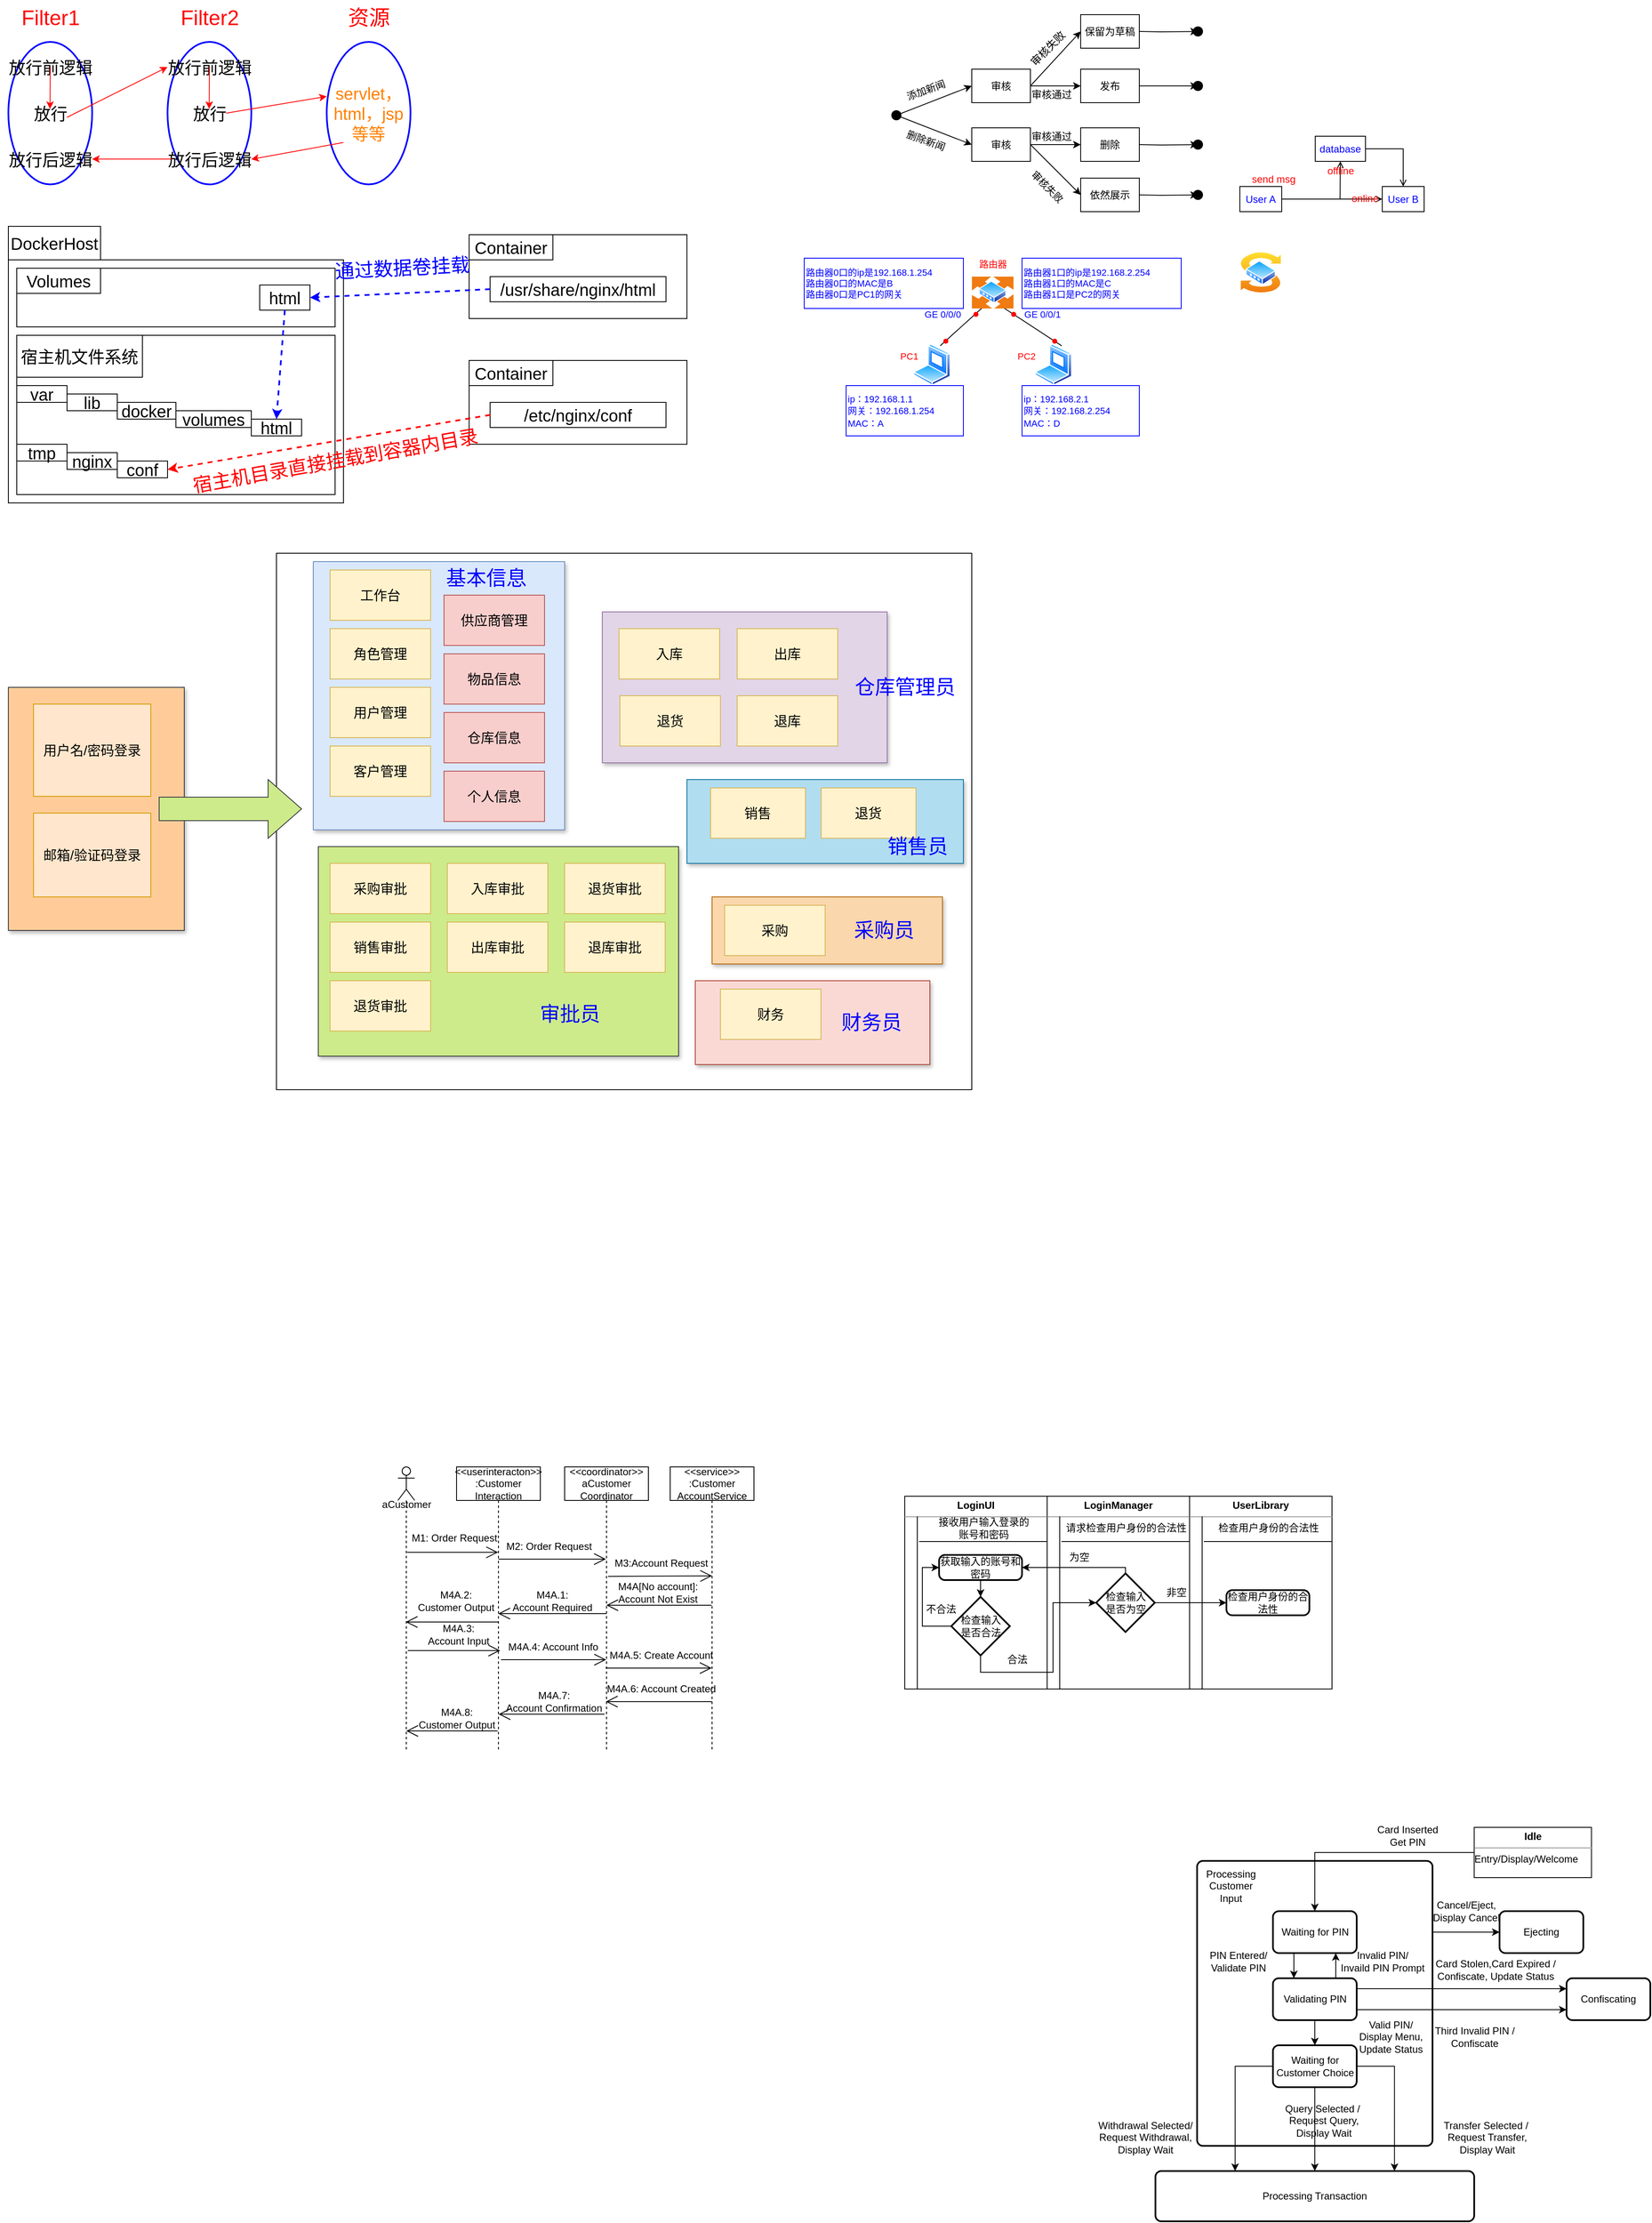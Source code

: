<mxfile version="20.5.2" type="github">
  <diagram id="_Fwo6dbQD_SpmUg102bt" name="第 1 页">
    <mxGraphModel dx="1038" dy="539" grid="1" gridSize="10" guides="1" tooltips="1" connect="1" arrows="1" fold="1" page="1" pageScale="1" pageWidth="2339" pageHeight="3300" math="0" shadow="0">
      <root>
        <mxCell id="0" />
        <mxCell id="1" parent="0" />
        <mxCell id="zlRryZ_MGgyLcwW-DXxL-69" value="" style="rounded=0;whiteSpace=wrap;html=1;shadow=1;fontSize=24;fillColor=#ffcc99;strokeColor=#36393d;" parent="1" vertex="1">
          <mxGeometry x="40" y="840" width="210" height="290" as="geometry" />
        </mxCell>
        <mxCell id="zlRryZ_MGgyLcwW-DXxL-32" value="" style="rounded=0;whiteSpace=wrap;html=1;fontSize=16;" parent="1" vertex="1">
          <mxGeometry x="360" y="680" width="830" height="640" as="geometry" />
        </mxCell>
        <mxCell id="MSgZp5bjOsI687TEka7H-1" value="" style="ellipse;whiteSpace=wrap;html=1;strokeWidth=2;strokeColor=#0000FF;" parent="1" vertex="1">
          <mxGeometry x="40" y="70" width="100" height="170" as="geometry" />
        </mxCell>
        <mxCell id="MSgZp5bjOsI687TEka7H-2" value="&lt;font color=&quot;#ff0000&quot;&gt;Filter1&lt;/font&gt;" style="text;html=1;align=center;verticalAlign=middle;resizable=0;points=[];autosize=1;strokeColor=none;fillColor=none;fontSize=25;" parent="1" vertex="1">
          <mxGeometry x="45" y="20" width="90" height="40" as="geometry" />
        </mxCell>
        <mxCell id="MSgZp5bjOsI687TEka7H-4" value="&lt;font color=&quot;#ff0000&quot;&gt;Filter2&lt;/font&gt;" style="text;html=1;align=center;verticalAlign=middle;resizable=0;points=[];autosize=1;strokeColor=none;fillColor=none;fontSize=25;" parent="1" vertex="1">
          <mxGeometry x="235" y="20" width="90" height="40" as="geometry" />
        </mxCell>
        <mxCell id="MSgZp5bjOsI687TEka7H-5" value="&lt;font color=&quot;#ff8000&quot; style=&quot;font-size: 20px;&quot;&gt;servlet，html，jsp&lt;br&gt;等等&lt;/font&gt;" style="ellipse;whiteSpace=wrap;html=1;strokeWidth=2;strokeColor=#0000FF;" parent="1" vertex="1">
          <mxGeometry x="420" y="70" width="100" height="170" as="geometry" />
        </mxCell>
        <mxCell id="MSgZp5bjOsI687TEka7H-7" value="&lt;font color=&quot;#ff0000&quot;&gt;资源&lt;/font&gt;" style="text;html=1;align=center;verticalAlign=middle;resizable=0;points=[];autosize=1;strokeColor=none;fillColor=none;fontSize=25;" parent="1" vertex="1">
          <mxGeometry x="435" y="20" width="70" height="40" as="geometry" />
        </mxCell>
        <mxCell id="MSgZp5bjOsI687TEka7H-8" value="&lt;font color=&quot;#000000&quot;&gt;放行前逻辑&lt;/font&gt;" style="text;html=1;align=center;verticalAlign=middle;resizable=0;points=[];autosize=1;strokeColor=none;fillColor=none;fontSize=20;fontColor=#FF8000;" parent="1" vertex="1">
          <mxGeometry x="30" y="80" width="120" height="40" as="geometry" />
        </mxCell>
        <mxCell id="MSgZp5bjOsI687TEka7H-9" value="放行" style="text;html=1;align=center;verticalAlign=middle;resizable=0;points=[];autosize=1;strokeColor=none;fillColor=none;fontSize=20;fontColor=#000000;" parent="1" vertex="1">
          <mxGeometry x="60" y="135" width="60" height="40" as="geometry" />
        </mxCell>
        <mxCell id="MSgZp5bjOsI687TEka7H-11" value="放行后逻辑" style="text;html=1;align=center;verticalAlign=middle;resizable=0;points=[];autosize=1;strokeColor=none;fillColor=none;fontSize=20;fontColor=#000000;" parent="1" vertex="1">
          <mxGeometry x="30" y="190" width="120" height="40" as="geometry" />
        </mxCell>
        <mxCell id="MSgZp5bjOsI687TEka7H-12" value="" style="ellipse;whiteSpace=wrap;html=1;strokeWidth=2;strokeColor=#0000FF;" parent="1" vertex="1">
          <mxGeometry x="230" y="70" width="100" height="170" as="geometry" />
        </mxCell>
        <mxCell id="MSgZp5bjOsI687TEka7H-13" value="&lt;font color=&quot;#000000&quot;&gt;放行前逻辑&lt;/font&gt;" style="text;html=1;align=center;verticalAlign=middle;resizable=0;points=[];autosize=1;strokeColor=none;fillColor=none;fontSize=20;fontColor=#FF8000;" parent="1" vertex="1">
          <mxGeometry x="220" y="80" width="120" height="40" as="geometry" />
        </mxCell>
        <mxCell id="MSgZp5bjOsI687TEka7H-14" value="放行" style="text;html=1;align=center;verticalAlign=middle;resizable=0;points=[];autosize=1;strokeColor=none;fillColor=none;fontSize=20;fontColor=#000000;" parent="1" vertex="1">
          <mxGeometry x="250" y="135" width="60" height="40" as="geometry" />
        </mxCell>
        <mxCell id="MSgZp5bjOsI687TEka7H-15" value="放行后逻辑" style="text;html=1;align=center;verticalAlign=middle;resizable=0;points=[];autosize=1;strokeColor=none;fillColor=none;fontSize=20;fontColor=#000000;" parent="1" vertex="1">
          <mxGeometry x="220" y="190" width="120" height="40" as="geometry" />
        </mxCell>
        <mxCell id="MSgZp5bjOsI687TEka7H-17" value="" style="endArrow=classic;html=1;rounded=0;fontSize=20;fontColor=#000000;strokeColor=#FF0000;" parent="1" edge="1">
          <mxGeometry width="50" height="50" relative="1" as="geometry">
            <mxPoint x="90" y="100" as="sourcePoint" />
            <mxPoint x="89.71" y="150" as="targetPoint" />
          </mxGeometry>
        </mxCell>
        <mxCell id="MSgZp5bjOsI687TEka7H-18" value="" style="endArrow=classic;html=1;rounded=0;strokeColor=#FF0000;fontSize=20;fontColor=#000000;entryX=0.083;entryY=0.5;entryDx=0;entryDy=0;entryPerimeter=0;" parent="1" target="MSgZp5bjOsI687TEka7H-13" edge="1">
          <mxGeometry width="50" height="50" relative="1" as="geometry">
            <mxPoint x="110" y="160" as="sourcePoint" />
            <mxPoint x="200" y="120" as="targetPoint" />
          </mxGeometry>
        </mxCell>
        <mxCell id="MSgZp5bjOsI687TEka7H-20" value="" style="endArrow=classic;html=1;rounded=0;fontSize=20;fontColor=#000000;strokeColor=#FF0000;" parent="1" edge="1">
          <mxGeometry width="50" height="50" relative="1" as="geometry">
            <mxPoint x="280" y="100" as="sourcePoint" />
            <mxPoint x="279.71" y="150" as="targetPoint" />
          </mxGeometry>
        </mxCell>
        <mxCell id="MSgZp5bjOsI687TEka7H-21" value="" style="endArrow=classic;html=1;rounded=0;strokeColor=#FF0000;fontSize=20;fontColor=#000000;" parent="1" edge="1">
          <mxGeometry width="50" height="50" relative="1" as="geometry">
            <mxPoint x="300" y="155" as="sourcePoint" />
            <mxPoint x="420" y="135" as="targetPoint" />
          </mxGeometry>
        </mxCell>
        <mxCell id="MSgZp5bjOsI687TEka7H-22" value="" style="endArrow=classic;html=1;rounded=0;strokeColor=#FF0000;fontSize=20;fontColor=#000000;" parent="1" edge="1">
          <mxGeometry width="50" height="50" relative="1" as="geometry">
            <mxPoint x="440" y="190" as="sourcePoint" />
            <mxPoint x="330" y="210" as="targetPoint" />
          </mxGeometry>
        </mxCell>
        <mxCell id="MSgZp5bjOsI687TEka7H-23" value="" style="endArrow=classic;html=1;rounded=0;strokeColor=#FF0000;fontSize=20;fontColor=#000000;" parent="1" edge="1">
          <mxGeometry width="50" height="50" relative="1" as="geometry">
            <mxPoint x="235" y="209.71" as="sourcePoint" />
            <mxPoint x="140" y="209.71" as="targetPoint" />
          </mxGeometry>
        </mxCell>
        <mxCell id="dn_sL8EcAGQBMmX2uD5K-1" value="" style="rounded=0;whiteSpace=wrap;html=1;fontSize=20;" parent="1" vertex="1">
          <mxGeometry x="40" y="330" width="400" height="290" as="geometry" />
        </mxCell>
        <mxCell id="dn_sL8EcAGQBMmX2uD5K-4" value="" style="rounded=0;whiteSpace=wrap;html=1;fontSize=20;" parent="1" vertex="1">
          <mxGeometry x="50" y="420" width="380" height="190" as="geometry" />
        </mxCell>
        <mxCell id="dn_sL8EcAGQBMmX2uD5K-5" value="" style="rounded=0;whiteSpace=wrap;html=1;fontSize=20;" parent="1" vertex="1">
          <mxGeometry x="50" y="340" width="380" height="70" as="geometry" />
        </mxCell>
        <mxCell id="dn_sL8EcAGQBMmX2uD5K-6" value="DockerHost" style="rounded=0;whiteSpace=wrap;html=1;fontSize=20;" parent="1" vertex="1">
          <mxGeometry x="40" y="290" width="110" height="40" as="geometry" />
        </mxCell>
        <mxCell id="dn_sL8EcAGQBMmX2uD5K-7" value="Volumes" style="rounded=0;whiteSpace=wrap;html=1;fontSize=20;" parent="1" vertex="1">
          <mxGeometry x="50" y="340" width="100" height="30" as="geometry" />
        </mxCell>
        <mxCell id="dn_sL8EcAGQBMmX2uD5K-8" value="宿主机文件系统" style="rounded=0;whiteSpace=wrap;html=1;fontSize=20;" parent="1" vertex="1">
          <mxGeometry x="50" y="420" width="150" height="50" as="geometry" />
        </mxCell>
        <mxCell id="dn_sL8EcAGQBMmX2uD5K-12" value="html" style="rounded=0;whiteSpace=wrap;html=1;fontSize=20;" parent="1" vertex="1">
          <mxGeometry x="340" y="360" width="60" height="30" as="geometry" />
        </mxCell>
        <mxCell id="dn_sL8EcAGQBMmX2uD5K-13" value="var" style="rounded=0;whiteSpace=wrap;html=1;fontSize=20;" parent="1" vertex="1">
          <mxGeometry x="50" y="480" width="60" height="20" as="geometry" />
        </mxCell>
        <mxCell id="dn_sL8EcAGQBMmX2uD5K-21" value="lib" style="rounded=0;whiteSpace=wrap;html=1;fontSize=20;" parent="1" vertex="1">
          <mxGeometry x="110" y="490" width="60" height="20" as="geometry" />
        </mxCell>
        <mxCell id="dn_sL8EcAGQBMmX2uD5K-22" value="docker" style="rounded=0;whiteSpace=wrap;html=1;fontSize=20;" parent="1" vertex="1">
          <mxGeometry x="170" y="500" width="70" height="20" as="geometry" />
        </mxCell>
        <mxCell id="dn_sL8EcAGQBMmX2uD5K-23" value="volumes" style="rounded=0;whiteSpace=wrap;html=1;fontSize=20;" parent="1" vertex="1">
          <mxGeometry x="240" y="510" width="90" height="20" as="geometry" />
        </mxCell>
        <mxCell id="dn_sL8EcAGQBMmX2uD5K-24" value="html" style="rounded=0;whiteSpace=wrap;html=1;fontSize=20;" parent="1" vertex="1">
          <mxGeometry x="330" y="520" width="60" height="20" as="geometry" />
        </mxCell>
        <mxCell id="dn_sL8EcAGQBMmX2uD5K-28" value="tmp" style="rounded=0;whiteSpace=wrap;html=1;fontSize=20;" parent="1" vertex="1">
          <mxGeometry x="50" y="550" width="60" height="20" as="geometry" />
        </mxCell>
        <mxCell id="dn_sL8EcAGQBMmX2uD5K-29" value="nginx" style="rounded=0;whiteSpace=wrap;html=1;fontSize=20;" parent="1" vertex="1">
          <mxGeometry x="110" y="560" width="60" height="20" as="geometry" />
        </mxCell>
        <mxCell id="dn_sL8EcAGQBMmX2uD5K-30" value="conf" style="rounded=0;whiteSpace=wrap;html=1;fontSize=20;" parent="1" vertex="1">
          <mxGeometry x="170" y="570" width="60" height="20" as="geometry" />
        </mxCell>
        <mxCell id="dn_sL8EcAGQBMmX2uD5K-34" value="" style="endArrow=classic;html=1;rounded=0;dashed=1;strokeColor=#0000FF;strokeWidth=2;fontSize=20;exitX=0.5;exitY=1;exitDx=0;exitDy=0;entryX=0.5;entryY=0;entryDx=0;entryDy=0;" parent="1" source="dn_sL8EcAGQBMmX2uD5K-12" target="dn_sL8EcAGQBMmX2uD5K-24" edge="1">
          <mxGeometry width="50" height="50" relative="1" as="geometry">
            <mxPoint x="570" y="650" as="sourcePoint" />
            <mxPoint x="680" y="690" as="targetPoint" />
          </mxGeometry>
        </mxCell>
        <mxCell id="dn_sL8EcAGQBMmX2uD5K-36" value="" style="group" parent="1" vertex="1" connectable="0">
          <mxGeometry x="590" y="300" width="260" height="100" as="geometry" />
        </mxCell>
        <mxCell id="dn_sL8EcAGQBMmX2uD5K-2" value="" style="rounded=0;whiteSpace=wrap;html=1;fontSize=20;" parent="dn_sL8EcAGQBMmX2uD5K-36" vertex="1">
          <mxGeometry width="260" height="100" as="geometry" />
        </mxCell>
        <mxCell id="dn_sL8EcAGQBMmX2uD5K-9" value="Container" style="rounded=0;whiteSpace=wrap;html=1;fontSize=20;" parent="dn_sL8EcAGQBMmX2uD5K-36" vertex="1">
          <mxGeometry width="100" height="30" as="geometry" />
        </mxCell>
        <mxCell id="dn_sL8EcAGQBMmX2uD5K-31" value="/usr/share/nginx/html" style="rounded=0;whiteSpace=wrap;html=1;fontSize=20;" parent="dn_sL8EcAGQBMmX2uD5K-36" vertex="1">
          <mxGeometry x="25" y="50" width="210" height="30" as="geometry" />
        </mxCell>
        <mxCell id="dn_sL8EcAGQBMmX2uD5K-37" value="" style="group" parent="1" vertex="1" connectable="0">
          <mxGeometry x="590" y="450" width="260" height="100" as="geometry" />
        </mxCell>
        <mxCell id="dn_sL8EcAGQBMmX2uD5K-26" value="" style="rounded=0;whiteSpace=wrap;html=1;fontSize=20;" parent="dn_sL8EcAGQBMmX2uD5K-37" vertex="1">
          <mxGeometry width="260" height="100" as="geometry" />
        </mxCell>
        <mxCell id="dn_sL8EcAGQBMmX2uD5K-27" value="Container" style="rounded=0;whiteSpace=wrap;html=1;fontSize=20;" parent="dn_sL8EcAGQBMmX2uD5K-37" vertex="1">
          <mxGeometry width="100" height="30" as="geometry" />
        </mxCell>
        <mxCell id="dn_sL8EcAGQBMmX2uD5K-32" value="/etc/nginx/conf" style="rounded=0;whiteSpace=wrap;html=1;fontSize=20;" parent="dn_sL8EcAGQBMmX2uD5K-37" vertex="1">
          <mxGeometry x="25" y="50" width="210" height="30" as="geometry" />
        </mxCell>
        <mxCell id="dn_sL8EcAGQBMmX2uD5K-33" value="" style="endArrow=classic;html=1;rounded=0;fontSize=20;entryX=1;entryY=0.5;entryDx=0;entryDy=0;exitX=0;exitY=0.5;exitDx=0;exitDy=0;strokeWidth=2;strokeColor=#0000FF;dashed=1;" parent="1" source="dn_sL8EcAGQBMmX2uD5K-31" target="dn_sL8EcAGQBMmX2uD5K-12" edge="1">
          <mxGeometry width="50" height="50" relative="1" as="geometry">
            <mxPoint x="510" y="440" as="sourcePoint" />
            <mxPoint x="560" y="390" as="targetPoint" />
          </mxGeometry>
        </mxCell>
        <mxCell id="dn_sL8EcAGQBMmX2uD5K-35" value="" style="endArrow=classic;html=1;rounded=0;dashed=1;strokeColor=#FF0000;strokeWidth=2;fontSize=20;entryX=1;entryY=0.5;entryDx=0;entryDy=0;exitX=0;exitY=0.5;exitDx=0;exitDy=0;" parent="1" source="dn_sL8EcAGQBMmX2uD5K-32" target="dn_sL8EcAGQBMmX2uD5K-30" edge="1">
          <mxGeometry width="50" height="50" relative="1" as="geometry">
            <mxPoint x="760" y="590" as="sourcePoint" />
            <mxPoint x="590" y="640" as="targetPoint" />
          </mxGeometry>
        </mxCell>
        <mxCell id="dn_sL8EcAGQBMmX2uD5K-38" value="&lt;font style=&quot;font-size: 23px;&quot; face=&quot;Comic Sans MS&quot; color=&quot;#0000ff&quot;&gt;通过数据卷挂载&lt;/font&gt;" style="text;html=1;align=center;verticalAlign=middle;resizable=0;points=[];autosize=1;strokeColor=none;fillColor=none;fontSize=20;rotation=357;" parent="1" vertex="1">
          <mxGeometry x="420" y="320" width="180" height="40" as="geometry" />
        </mxCell>
        <mxCell id="dn_sL8EcAGQBMmX2uD5K-39" value="&lt;font color=&quot;#ff0000&quot;&gt;宿主机目录直接挂载到容器内目录&lt;/font&gt;" style="text;html=1;align=center;verticalAlign=middle;resizable=0;points=[];autosize=1;strokeColor=none;fillColor=none;fontSize=23;fontFamily=Comic Sans MS;fontColor=#0000FF;rotation=350;" parent="1" vertex="1">
          <mxGeometry x="245" y="550" width="370" height="40" as="geometry" />
        </mxCell>
        <mxCell id="Me-h36C_1b-pKiEcUrvr-1" value="" style="aspect=fixed;perimeter=ellipsePerimeter;html=1;align=center;shadow=0;dashed=0;spacingTop=3;image;image=img/lib/active_directory/laptop_client.svg;" parent="1" vertex="1">
          <mxGeometry x="1120" y="430" width="45" height="50" as="geometry" />
        </mxCell>
        <mxCell id="Me-h36C_1b-pKiEcUrvr-2" value="" style="aspect=fixed;perimeter=ellipsePerimeter;html=1;align=center;shadow=0;dashed=0;spacingTop=3;image;image=img/lib/active_directory/switch.svg;" parent="1" vertex="1">
          <mxGeometry x="1510" y="320" width="50" height="50" as="geometry" />
        </mxCell>
        <mxCell id="Me-h36C_1b-pKiEcUrvr-7" style="rounded=0;orthogonalLoop=1;jettySize=auto;html=1;exitX=0.25;exitY=1;exitDx=0;exitDy=0;fontSize=11;fontColor=#0000FF;endArrow=none;endFill=0;entryX=0.75;entryY=0;entryDx=0;entryDy=0;" parent="1" source="Me-h36C_1b-pKiEcUrvr-3" target="Me-h36C_1b-pKiEcUrvr-1" edge="1">
          <mxGeometry relative="1" as="geometry">
            <mxPoint x="1150" y="440" as="targetPoint" />
          </mxGeometry>
        </mxCell>
        <mxCell id="Me-h36C_1b-pKiEcUrvr-8" style="edgeStyle=none;rounded=0;orthogonalLoop=1;jettySize=auto;html=1;exitX=0.75;exitY=1;exitDx=0;exitDy=0;entryX=0.75;entryY=0;entryDx=0;entryDy=0;fontSize=11;fontColor=#0000FF;endArrow=none;endFill=0;" parent="1" source="Me-h36C_1b-pKiEcUrvr-3" target="Me-h36C_1b-pKiEcUrvr-4" edge="1">
          <mxGeometry relative="1" as="geometry" />
        </mxCell>
        <mxCell id="Me-h36C_1b-pKiEcUrvr-3" value="" style="aspect=fixed;perimeter=ellipsePerimeter;html=1;align=center;shadow=0;dashed=0;spacingTop=3;image;image=img/lib/active_directory/router.svg;" parent="1" vertex="1">
          <mxGeometry x="1190" y="350" width="50" height="38" as="geometry" />
        </mxCell>
        <mxCell id="Me-h36C_1b-pKiEcUrvr-4" value="" style="aspect=fixed;perimeter=ellipsePerimeter;html=1;align=center;shadow=0;dashed=0;spacingTop=3;image;image=img/lib/active_directory/laptop_client.svg;" parent="1" vertex="1">
          <mxGeometry x="1265" y="430" width="45" height="50" as="geometry" />
        </mxCell>
        <mxCell id="Me-h36C_1b-pKiEcUrvr-5" value="&lt;font color=&quot;#0000ff&quot; style=&quot;font-size: 11px;&quot;&gt;ip：192.168.1.1&lt;br style=&quot;font-size: 11px;&quot;&gt;网关：192.168.1.254&lt;br style=&quot;font-size: 11px;&quot;&gt;MAC：A&lt;/font&gt;" style="text;html=1;align=left;verticalAlign=middle;resizable=0;points=[];autosize=1;strokeColor=#0000FF;fillColor=none;" parent="1" vertex="1">
          <mxGeometry x="1040" y="480" width="140" height="60" as="geometry" />
        </mxCell>
        <mxCell id="Me-h36C_1b-pKiEcUrvr-6" value="&lt;font color=&quot;#0000ff&quot; style=&quot;font-size: 11px;&quot;&gt;ip：192.168.2.1&lt;br style=&quot;font-size: 11px;&quot;&gt;网关：192.168.2.254&lt;br style=&quot;font-size: 11px;&quot;&gt;MAC：D&lt;/font&gt;" style="text;html=1;align=left;verticalAlign=middle;resizable=0;points=[];autosize=1;strokeColor=#0000FF;fillColor=none;" parent="1" vertex="1">
          <mxGeometry x="1250" y="480" width="140" height="60" as="geometry" />
        </mxCell>
        <mxCell id="Me-h36C_1b-pKiEcUrvr-9" value="&lt;font color=&quot;#ff0000&quot;&gt;PC1&lt;/font&gt;" style="text;html=1;align=center;verticalAlign=middle;resizable=0;points=[];autosize=1;strokeColor=none;fillColor=none;fontSize=11;fontColor=#0000FF;" parent="1" vertex="1">
          <mxGeometry x="1090" y="430" width="50" height="30" as="geometry" />
        </mxCell>
        <mxCell id="Me-h36C_1b-pKiEcUrvr-10" value="&lt;font color=&quot;#ff0000&quot;&gt;PC2&lt;/font&gt;" style="text;html=1;align=center;verticalAlign=middle;resizable=0;points=[];autosize=1;strokeColor=none;fillColor=none;fontSize=11;fontColor=#0000FF;" parent="1" vertex="1">
          <mxGeometry x="1230" y="430" width="50" height="30" as="geometry" />
        </mxCell>
        <mxCell id="Me-h36C_1b-pKiEcUrvr-13" value="路由器0口的ip是192.168.1.254&lt;br&gt;路由器0口的MAC是B&lt;br&gt;路由器0口是PC1的网关" style="text;html=1;align=left;verticalAlign=middle;resizable=0;points=[];autosize=1;strokeColor=#0000FF;fillColor=none;fontSize=11;fontColor=#0000FF;" parent="1" vertex="1">
          <mxGeometry x="990" y="328" width="190" height="60" as="geometry" />
        </mxCell>
        <mxCell id="Me-h36C_1b-pKiEcUrvr-14" value="路由器1口的ip是192.168.2.254&lt;br&gt;路由器1口的MAC是C&lt;br&gt;路由器1口是PC2的网关" style="text;html=1;align=left;verticalAlign=middle;resizable=0;points=[];autosize=1;strokeColor=#0000FF;fillColor=none;fontSize=11;fontColor=#0000FF;" parent="1" vertex="1">
          <mxGeometry x="1250" y="328" width="190" height="60" as="geometry" />
        </mxCell>
        <mxCell id="Me-h36C_1b-pKiEcUrvr-15" value="路由器" style="text;html=1;align=center;verticalAlign=middle;resizable=0;points=[];autosize=1;strokeColor=none;fillColor=none;fontSize=11;fontColor=#FF0000;" parent="1" vertex="1">
          <mxGeometry x="1185" y="320" width="60" height="30" as="geometry" />
        </mxCell>
        <mxCell id="Me-h36C_1b-pKiEcUrvr-16" value="" style="shape=waypoint;sketch=0;size=6;pointerEvents=1;points=[];fillColor=none;resizable=0;rotatable=0;perimeter=centerPerimeter;snapToPoint=1;strokeColor=#FF0000;fontSize=11;fontColor=#FF0000;" parent="1" vertex="1">
          <mxGeometry x="1139" y="407" width="40" height="40" as="geometry" />
        </mxCell>
        <mxCell id="Me-h36C_1b-pKiEcUrvr-18" value="" style="shape=waypoint;sketch=0;size=6;pointerEvents=1;points=[];fillColor=none;resizable=0;rotatable=0;perimeter=centerPerimeter;snapToPoint=1;strokeColor=#FF0000;fontSize=11;fontColor=#FF0000;" parent="1" vertex="1">
          <mxGeometry x="1269" y="407" width="40" height="40" as="geometry" />
        </mxCell>
        <mxCell id="Me-h36C_1b-pKiEcUrvr-19" value="" style="shape=waypoint;sketch=0;size=6;pointerEvents=1;points=[];fillColor=none;resizable=0;rotatable=0;perimeter=centerPerimeter;snapToPoint=1;strokeColor=#FF0000;fontSize=11;fontColor=#FF0000;" parent="1" vertex="1">
          <mxGeometry x="1220" y="375" width="40" height="40" as="geometry" />
        </mxCell>
        <mxCell id="Me-h36C_1b-pKiEcUrvr-12" value="&lt;font color=&quot;#0000ff&quot;&gt;GE 0/0/1&lt;/font&gt;" style="text;html=1;align=center;verticalAlign=middle;resizable=0;points=[];autosize=1;strokeColor=none;fillColor=none;fontSize=11;fontColor=#FF0000;" parent="1" vertex="1">
          <mxGeometry x="1239" y="380" width="70" height="30" as="geometry" />
        </mxCell>
        <mxCell id="Me-h36C_1b-pKiEcUrvr-20" value="" style="shape=waypoint;sketch=0;size=6;pointerEvents=1;points=[];fillColor=none;resizable=0;rotatable=0;perimeter=centerPerimeter;snapToPoint=1;strokeColor=#FF0000;fontSize=11;fontColor=#FF0000;" parent="1" vertex="1">
          <mxGeometry x="1175" y="375" width="40" height="40" as="geometry" />
        </mxCell>
        <mxCell id="Me-h36C_1b-pKiEcUrvr-11" value="&lt;font color=&quot;#0000ff&quot;&gt;GE 0/0/0&lt;/font&gt;" style="text;html=1;align=center;verticalAlign=middle;resizable=0;points=[];autosize=1;strokeColor=none;fillColor=none;fontSize=11;fontColor=#FF0000;" parent="1" vertex="1">
          <mxGeometry x="1120" y="380" width="70" height="30" as="geometry" />
        </mxCell>
        <mxCell id="ODc4Azz3P6jy1Ntk55OS-3" style="edgeStyle=orthogonalEdgeStyle;rounded=0;orthogonalLoop=1;jettySize=auto;html=1;exitX=1;exitY=0.5;exitDx=0;exitDy=0;endArrow=open;endFill=0;entryX=0;entryY=0.5;entryDx=0;entryDy=0;" parent="1" source="ODc4Azz3P6jy1Ntk55OS-1" target="ODc4Azz3P6jy1Ntk55OS-2" edge="1">
          <mxGeometry relative="1" as="geometry">
            <mxPoint x="1650" y="257.5" as="targetPoint" />
          </mxGeometry>
        </mxCell>
        <mxCell id="ODc4Azz3P6jy1Ntk55OS-1" value="&lt;font color=&quot;#0000ff&quot;&gt;User A&lt;/font&gt;" style="rounded=0;whiteSpace=wrap;html=1;" parent="1" vertex="1">
          <mxGeometry x="1510" y="242.5" width="50" height="30" as="geometry" />
        </mxCell>
        <mxCell id="ODc4Azz3P6jy1Ntk55OS-2" value="&lt;font color=&quot;#0000ff&quot;&gt;User B&lt;/font&gt;" style="rounded=0;whiteSpace=wrap;html=1;" parent="1" vertex="1">
          <mxGeometry x="1680" y="242.5" width="50" height="30" as="geometry" />
        </mxCell>
        <mxCell id="ODc4Azz3P6jy1Ntk55OS-4" value="send msg" style="text;html=1;align=center;verticalAlign=middle;resizable=0;points=[];autosize=1;strokeColor=none;fillColor=none;fontColor=#FF0000;" parent="1" vertex="1">
          <mxGeometry x="1510" y="218.5" width="80" height="30" as="geometry" />
        </mxCell>
        <mxCell id="ODc4Azz3P6jy1Ntk55OS-5" value="online" style="text;html=1;align=center;verticalAlign=middle;resizable=0;points=[];autosize=1;strokeColor=none;fillColor=none;fontColor=#FF0000;" parent="1" vertex="1">
          <mxGeometry x="1629" y="241.5" width="60" height="30" as="geometry" />
        </mxCell>
        <mxCell id="ODc4Azz3P6jy1Ntk55OS-7" value="" style="endArrow=open;html=1;rounded=0;fontColor=#FF0000;endFill=0;" parent="1" edge="1">
          <mxGeometry width="50" height="50" relative="1" as="geometry">
            <mxPoint x="1629.62" y="257.5" as="sourcePoint" />
            <mxPoint x="1630" y="212.5" as="targetPoint" />
          </mxGeometry>
        </mxCell>
        <mxCell id="ODc4Azz3P6jy1Ntk55OS-11" style="edgeStyle=orthogonalEdgeStyle;rounded=0;orthogonalLoop=1;jettySize=auto;html=1;exitX=1;exitY=0.5;exitDx=0;exitDy=0;entryX=0.5;entryY=0;entryDx=0;entryDy=0;fontColor=#FF0000;endArrow=open;endFill=0;" parent="1" source="ODc4Azz3P6jy1Ntk55OS-9" target="ODc4Azz3P6jy1Ntk55OS-2" edge="1">
          <mxGeometry relative="1" as="geometry" />
        </mxCell>
        <mxCell id="ODc4Azz3P6jy1Ntk55OS-9" value="&lt;font color=&quot;#0000ff&quot;&gt;database&lt;/font&gt;" style="rounded=0;whiteSpace=wrap;html=1;fontColor=#FF0000;" parent="1" vertex="1">
          <mxGeometry x="1600" y="182.5" width="60" height="30" as="geometry" />
        </mxCell>
        <mxCell id="ODc4Azz3P6jy1Ntk55OS-10" value="&lt;font color=&quot;#ff0000&quot;&gt;offline&lt;/font&gt;" style="text;html=1;align=center;verticalAlign=middle;resizable=0;points=[];autosize=1;strokeColor=none;fillColor=none;fontColor=#0000FF;horizontal=1;labelPosition=center;verticalLabelPosition=middle;fontStyle=0;rotation=0;" parent="1" vertex="1">
          <mxGeometry x="1610" y="198.5" width="40" height="50" as="geometry" />
        </mxCell>
        <mxCell id="zlRryZ_MGgyLcwW-DXxL-8" value="用户名/密码登录" style="rounded=0;whiteSpace=wrap;html=1;fillColor=#ffe6cc;strokeColor=#d79b00;fontSize=16;" parent="1" vertex="1">
          <mxGeometry x="70" y="860" width="140" height="110" as="geometry" />
        </mxCell>
        <mxCell id="zlRryZ_MGgyLcwW-DXxL-9" value="邮箱/验证码登录" style="rounded=0;whiteSpace=wrap;html=1;fillColor=#ffe6cc;strokeColor=#d79b00;fontSize=16;" parent="1" vertex="1">
          <mxGeometry x="70" y="990" width="140" height="100" as="geometry" />
        </mxCell>
        <mxCell id="zlRryZ_MGgyLcwW-DXxL-50" value="" style="rounded=0;whiteSpace=wrap;html=1;shadow=1;fontSize=24;fillColor=#cdeb8b;strokeColor=#36393d;" parent="1" vertex="1">
          <mxGeometry x="410" y="1030" width="430" height="250" as="geometry" />
        </mxCell>
        <mxCell id="zlRryZ_MGgyLcwW-DXxL-12" value="采购审批" style="rounded=0;whiteSpace=wrap;html=1;fillColor=#fff2cc;strokeColor=#d6b656;fontSize=16;" parent="1" vertex="1">
          <mxGeometry x="424" y="1050" width="120" height="60" as="geometry" />
        </mxCell>
        <mxCell id="zlRryZ_MGgyLcwW-DXxL-14" value="入库审批" style="rounded=0;whiteSpace=wrap;html=1;fillColor=#fff2cc;strokeColor=#d6b656;fontSize=16;" parent="1" vertex="1">
          <mxGeometry x="564" y="1050" width="120" height="60" as="geometry" />
        </mxCell>
        <mxCell id="zlRryZ_MGgyLcwW-DXxL-15" value="退货审批" style="rounded=0;whiteSpace=wrap;html=1;fillColor=#fff2cc;strokeColor=#d6b656;fontSize=16;" parent="1" vertex="1">
          <mxGeometry x="424" y="1190" width="120" height="60" as="geometry" />
        </mxCell>
        <mxCell id="zlRryZ_MGgyLcwW-DXxL-16" value="销售审批" style="rounded=0;whiteSpace=wrap;html=1;fillColor=#fff2cc;strokeColor=#d6b656;fontSize=16;" parent="1" vertex="1">
          <mxGeometry x="424" y="1120" width="120" height="60" as="geometry" />
        </mxCell>
        <mxCell id="zlRryZ_MGgyLcwW-DXxL-17" value="出库审批" style="rounded=0;whiteSpace=wrap;html=1;fillColor=#fff2cc;strokeColor=#d6b656;fontSize=16;" parent="1" vertex="1">
          <mxGeometry x="564" y="1120" width="120" height="60" as="geometry" />
        </mxCell>
        <mxCell id="zlRryZ_MGgyLcwW-DXxL-18" value="退货审批" style="rounded=0;whiteSpace=wrap;html=1;fillColor=#fff2cc;strokeColor=#d6b656;fontSize=16;" parent="1" vertex="1">
          <mxGeometry x="704" y="1050" width="120" height="60" as="geometry" />
        </mxCell>
        <mxCell id="zlRryZ_MGgyLcwW-DXxL-19" value="退库审批" style="rounded=0;whiteSpace=wrap;html=1;fillColor=#fff2cc;strokeColor=#d6b656;fontSize=16;" parent="1" vertex="1">
          <mxGeometry x="704" y="1120" width="120" height="60" as="geometry" />
        </mxCell>
        <mxCell id="zlRryZ_MGgyLcwW-DXxL-48" value="" style="rounded=0;whiteSpace=wrap;html=1;shadow=1;fontSize=24;fillColor=#fad9d5;strokeColor=#ae4132;" parent="1" vertex="1">
          <mxGeometry x="860" y="1190" width="280" height="100" as="geometry" />
        </mxCell>
        <mxCell id="zlRryZ_MGgyLcwW-DXxL-25" value="财务" style="rounded=0;whiteSpace=wrap;html=1;fillColor=#fff2cc;strokeColor=#d6b656;fontSize=16;" parent="1" vertex="1">
          <mxGeometry x="890" y="1200" width="120" height="60" as="geometry" />
        </mxCell>
        <mxCell id="zlRryZ_MGgyLcwW-DXxL-33" value="" style="group" parent="1" vertex="1" connectable="0">
          <mxGeometry x="769" y="770" width="411" height="180" as="geometry" />
        </mxCell>
        <mxCell id="zlRryZ_MGgyLcwW-DXxL-39" value="" style="rounded=0;whiteSpace=wrap;html=1;shadow=1;fontSize=24;fillColor=#e1d5e7;strokeColor=#9673a6;" parent="zlRryZ_MGgyLcwW-DXxL-33" vertex="1">
          <mxGeometry x="-20" y="-20" width="340" height="180" as="geometry" />
        </mxCell>
        <mxCell id="zlRryZ_MGgyLcwW-DXxL-27" value="入库" style="rounded=0;whiteSpace=wrap;html=1;fillColor=#fff2cc;strokeColor=#d6b656;fontSize=16;" parent="zlRryZ_MGgyLcwW-DXxL-33" vertex="1">
          <mxGeometry width="120" height="60" as="geometry" />
        </mxCell>
        <mxCell id="zlRryZ_MGgyLcwW-DXxL-28" value="出库" style="rounded=0;whiteSpace=wrap;html=1;fillColor=#fff2cc;strokeColor=#d6b656;fontSize=16;" parent="zlRryZ_MGgyLcwW-DXxL-33" vertex="1">
          <mxGeometry x="141" width="120" height="60" as="geometry" />
        </mxCell>
        <mxCell id="zlRryZ_MGgyLcwW-DXxL-29" value="退货" style="rounded=0;whiteSpace=wrap;html=1;fillColor=#fff2cc;strokeColor=#d6b656;fontSize=16;" parent="zlRryZ_MGgyLcwW-DXxL-33" vertex="1">
          <mxGeometry x="1" y="80" width="120" height="60" as="geometry" />
        </mxCell>
        <mxCell id="zlRryZ_MGgyLcwW-DXxL-31" value="退库" style="rounded=0;whiteSpace=wrap;html=1;fillColor=#fff2cc;strokeColor=#d6b656;fontSize=16;" parent="zlRryZ_MGgyLcwW-DXxL-33" vertex="1">
          <mxGeometry x="141" y="80" width="120" height="60" as="geometry" />
        </mxCell>
        <mxCell id="zlRryZ_MGgyLcwW-DXxL-40" value="仓库管理员" style="text;html=1;align=center;verticalAlign=middle;resizable=0;points=[];autosize=1;strokeColor=none;fillColor=none;fontSize=24;fontColor=#0000FF;" parent="zlRryZ_MGgyLcwW-DXxL-33" vertex="1">
          <mxGeometry x="271" y="50" width="140" height="40" as="geometry" />
        </mxCell>
        <mxCell id="zlRryZ_MGgyLcwW-DXxL-35" value="" style="group" parent="1" vertex="1" connectable="0">
          <mxGeometry x="424" y="700" width="280" height="310" as="geometry" />
        </mxCell>
        <mxCell id="zlRryZ_MGgyLcwW-DXxL-36" value="" style="rounded=0;whiteSpace=wrap;html=1;fontSize=16;shadow=1;fillColor=#dae8fc;strokeColor=#6c8ebf;" parent="zlRryZ_MGgyLcwW-DXxL-35" vertex="1">
          <mxGeometry x="-20" y="-10" width="300" height="320" as="geometry" />
        </mxCell>
        <mxCell id="zlRryZ_MGgyLcwW-DXxL-5" value="用户管理" style="rounded=0;whiteSpace=wrap;html=1;fillColor=#fff2cc;strokeColor=#d6b656;fontSize=16;" parent="zlRryZ_MGgyLcwW-DXxL-35" vertex="1">
          <mxGeometry y="140" width="120" height="60" as="geometry" />
        </mxCell>
        <mxCell id="zlRryZ_MGgyLcwW-DXxL-6" value="角色管理" style="rounded=0;whiteSpace=wrap;html=1;fillColor=#fff2cc;strokeColor=#d6b656;fontSize=16;" parent="zlRryZ_MGgyLcwW-DXxL-35" vertex="1">
          <mxGeometry y="70" width="120" height="60" as="geometry" />
        </mxCell>
        <mxCell id="zlRryZ_MGgyLcwW-DXxL-7" value="客户管理" style="rounded=0;whiteSpace=wrap;html=1;fillColor=#fff2cc;strokeColor=#d6b656;fontSize=16;" parent="zlRryZ_MGgyLcwW-DXxL-35" vertex="1">
          <mxGeometry y="210" width="120" height="60" as="geometry" />
        </mxCell>
        <mxCell id="zlRryZ_MGgyLcwW-DXxL-10" value="工作台" style="rounded=0;whiteSpace=wrap;html=1;fillColor=#fff2cc;strokeColor=#d6b656;fontSize=16;" parent="zlRryZ_MGgyLcwW-DXxL-35" vertex="1">
          <mxGeometry width="120" height="60" as="geometry" />
        </mxCell>
        <mxCell id="zlRryZ_MGgyLcwW-DXxL-34" value="" style="group" parent="zlRryZ_MGgyLcwW-DXxL-35" vertex="1" connectable="0">
          <mxGeometry x="136" y="30" width="120" height="200" as="geometry" />
        </mxCell>
        <mxCell id="zlRryZ_MGgyLcwW-DXxL-1" value="供应商管理" style="rounded=0;whiteSpace=wrap;html=1;fillColor=#f8cecc;strokeColor=#b85450;fontSize=16;" parent="zlRryZ_MGgyLcwW-DXxL-34" vertex="1">
          <mxGeometry width="120" height="60" as="geometry" />
        </mxCell>
        <mxCell id="zlRryZ_MGgyLcwW-DXxL-2" value="物品信息" style="rounded=0;whiteSpace=wrap;html=1;fillColor=#f8cecc;strokeColor=#b85450;fontSize=16;" parent="zlRryZ_MGgyLcwW-DXxL-34" vertex="1">
          <mxGeometry y="70" width="120" height="60" as="geometry" />
        </mxCell>
        <mxCell id="zlRryZ_MGgyLcwW-DXxL-3" value="仓库信息" style="rounded=0;whiteSpace=wrap;html=1;fillColor=#f8cecc;strokeColor=#b85450;fontSize=16;" parent="zlRryZ_MGgyLcwW-DXxL-34" vertex="1">
          <mxGeometry y="140" width="120" height="60" as="geometry" />
        </mxCell>
        <mxCell id="zlRryZ_MGgyLcwW-DXxL-37" value="&lt;font style=&quot;font-size: 24px;&quot;&gt;基本信息&lt;/font&gt;" style="text;html=1;align=center;verticalAlign=middle;resizable=0;points=[];autosize=1;strokeColor=none;fillColor=none;fontSize=16;fontColor=#0000FF;" parent="zlRryZ_MGgyLcwW-DXxL-35" vertex="1">
          <mxGeometry x="126" y="-10" width="120" height="40" as="geometry" />
        </mxCell>
        <mxCell id="zlRryZ_MGgyLcwW-DXxL-64" value="个人信息" style="rounded=0;whiteSpace=wrap;html=1;fillColor=#f8cecc;strokeColor=#b85450;fontSize=16;" parent="zlRryZ_MGgyLcwW-DXxL-35" vertex="1">
          <mxGeometry x="136" y="240" width="120" height="60" as="geometry" />
        </mxCell>
        <mxCell id="zlRryZ_MGgyLcwW-DXxL-46" value="" style="group" parent="1" vertex="1" connectable="0">
          <mxGeometry x="880" y="1090" width="275" height="80" as="geometry" />
        </mxCell>
        <mxCell id="zlRryZ_MGgyLcwW-DXxL-43" value="" style="rounded=0;whiteSpace=wrap;html=1;shadow=1;fontSize=24;fillColor=#fad7ac;strokeColor=#b46504;" parent="zlRryZ_MGgyLcwW-DXxL-46" vertex="1">
          <mxGeometry width="275" height="80" as="geometry" />
        </mxCell>
        <mxCell id="zlRryZ_MGgyLcwW-DXxL-24" value="采购" style="rounded=0;whiteSpace=wrap;html=1;fillColor=#fff2cc;strokeColor=#d6b656;fontSize=16;" parent="zlRryZ_MGgyLcwW-DXxL-46" vertex="1">
          <mxGeometry x="15" y="10" width="120" height="60" as="geometry" />
        </mxCell>
        <mxCell id="zlRryZ_MGgyLcwW-DXxL-44" value="采购员" style="text;html=1;align=center;verticalAlign=middle;resizable=0;points=[];autosize=1;strokeColor=none;fillColor=none;fontSize=24;fontColor=#0000FF;" parent="zlRryZ_MGgyLcwW-DXxL-46" vertex="1">
          <mxGeometry x="155" y="20" width="100" height="40" as="geometry" />
        </mxCell>
        <mxCell id="zlRryZ_MGgyLcwW-DXxL-47" value="" style="group" parent="1" vertex="1" connectable="0">
          <mxGeometry x="850" y="950" width="330" height="100" as="geometry" />
        </mxCell>
        <mxCell id="zlRryZ_MGgyLcwW-DXxL-41" value="" style="rounded=0;whiteSpace=wrap;html=1;shadow=1;fontSize=24;fillColor=#b1ddf0;strokeColor=#10739e;" parent="zlRryZ_MGgyLcwW-DXxL-47" vertex="1">
          <mxGeometry width="330" height="100" as="geometry" />
        </mxCell>
        <mxCell id="zlRryZ_MGgyLcwW-DXxL-22" value="销售" style="rounded=0;whiteSpace=wrap;html=1;fillColor=#fff2cc;strokeColor=#d6b656;fontSize=16;" parent="zlRryZ_MGgyLcwW-DXxL-47" vertex="1">
          <mxGeometry x="28.286" y="10" width="113.143" height="60" as="geometry" />
        </mxCell>
        <mxCell id="zlRryZ_MGgyLcwW-DXxL-26" value="退货" style="rounded=0;whiteSpace=wrap;html=1;fillColor=#fff2cc;strokeColor=#d6b656;fontSize=16;" parent="zlRryZ_MGgyLcwW-DXxL-47" vertex="1">
          <mxGeometry x="160.286" y="10" width="113.143" height="60" as="geometry" />
        </mxCell>
        <mxCell id="zlRryZ_MGgyLcwW-DXxL-42" value="销售员" style="text;html=1;align=center;verticalAlign=middle;resizable=0;points=[];autosize=1;strokeColor=none;fillColor=none;fontSize=24;fontColor=#0000FF;" parent="zlRryZ_MGgyLcwW-DXxL-47" vertex="1">
          <mxGeometry x="225.343" y="60" width="100" height="40" as="geometry" />
        </mxCell>
        <mxCell id="zlRryZ_MGgyLcwW-DXxL-49" value="财务员" style="text;html=1;align=center;verticalAlign=middle;resizable=0;points=[];autosize=1;strokeColor=none;fillColor=none;fontSize=24;fontColor=#0000FF;" parent="1" vertex="1">
          <mxGeometry x="1020" y="1220" width="100" height="40" as="geometry" />
        </mxCell>
        <mxCell id="zlRryZ_MGgyLcwW-DXxL-51" value="审批员" style="text;html=1;align=center;verticalAlign=middle;resizable=0;points=[];autosize=1;strokeColor=none;fillColor=none;fontSize=24;fontColor=#0000FF;" parent="1" vertex="1">
          <mxGeometry x="660" y="1210" width="100" height="40" as="geometry" />
        </mxCell>
        <mxCell id="zlRryZ_MGgyLcwW-DXxL-70" value="" style="html=1;shadow=0;dashed=0;align=center;verticalAlign=middle;shape=mxgraph.arrows2.arrow;dy=0.6;dx=40;notch=0;fontSize=24;fillColor=#cdeb8b;strokeColor=#36393d;" parent="1" vertex="1">
          <mxGeometry x="220" y="950" width="170" height="70" as="geometry" />
        </mxCell>
        <mxCell id="pQuwFU1k6SQbz3q5AGOL-4" style="edgeStyle=orthogonalEdgeStyle;rounded=0;orthogonalLoop=1;jettySize=auto;html=1;exitX=1;exitY=0.5;exitDx=0;exitDy=0;" parent="1" source="pQuwFU1k6SQbz3q5AGOL-1" edge="1">
          <mxGeometry relative="1" as="geometry">
            <mxPoint x="1320" y="122.5" as="targetPoint" />
          </mxGeometry>
        </mxCell>
        <mxCell id="pQuwFU1k6SQbz3q5AGOL-1" value="审核" style="rounded=0;whiteSpace=wrap;html=1;" parent="1" vertex="1">
          <mxGeometry x="1190" y="102.5" width="70" height="40" as="geometry" />
        </mxCell>
        <mxCell id="pQuwFU1k6SQbz3q5AGOL-2" value="" style="endArrow=classic;html=1;rounded=0;entryX=0;entryY=0.5;entryDx=0;entryDy=0;" parent="1" source="pQuwFU1k6SQbz3q5AGOL-14" target="pQuwFU1k6SQbz3q5AGOL-1" edge="1">
          <mxGeometry width="50" height="50" relative="1" as="geometry">
            <mxPoint x="1120" y="122.5" as="sourcePoint" />
            <mxPoint x="1160" y="102.5" as="targetPoint" />
          </mxGeometry>
        </mxCell>
        <mxCell id="pQuwFU1k6SQbz3q5AGOL-3" value="添加新闻" style="text;html=1;align=center;verticalAlign=middle;resizable=0;points=[];autosize=1;strokeColor=none;fillColor=none;rotation=-20;" parent="1" vertex="1">
          <mxGeometry x="1100" y="112.5" width="70" height="30" as="geometry" />
        </mxCell>
        <mxCell id="pQuwFU1k6SQbz3q5AGOL-5" value="审核通过" style="text;html=1;align=center;verticalAlign=middle;resizable=0;points=[];autosize=1;strokeColor=none;fillColor=none;" parent="1" vertex="1">
          <mxGeometry x="1250" y="117.5" width="70" height="30" as="geometry" />
        </mxCell>
        <mxCell id="pQuwFU1k6SQbz3q5AGOL-15" style="edgeStyle=orthogonalEdgeStyle;rounded=0;orthogonalLoop=1;jettySize=auto;html=1;exitX=1;exitY=0.5;exitDx=0;exitDy=0;fontSize=13;entryX=-0.053;entryY=0.506;entryDx=0;entryDy=0;entryPerimeter=0;" parent="1" source="pQuwFU1k6SQbz3q5AGOL-6" target="pQuwFU1k6SQbz3q5AGOL-16" edge="1">
          <mxGeometry relative="1" as="geometry">
            <mxPoint x="1440" y="122.389" as="targetPoint" />
          </mxGeometry>
        </mxCell>
        <mxCell id="pQuwFU1k6SQbz3q5AGOL-6" value="发布" style="rounded=0;whiteSpace=wrap;html=1;" parent="1" vertex="1">
          <mxGeometry x="1320" y="102.5" width="70" height="40" as="geometry" />
        </mxCell>
        <mxCell id="pQuwFU1k6SQbz3q5AGOL-8" style="edgeStyle=orthogonalEdgeStyle;rounded=0;orthogonalLoop=1;jettySize=auto;html=1;exitX=1;exitY=0.5;exitDx=0;exitDy=0;" parent="1" source="pQuwFU1k6SQbz3q5AGOL-9" edge="1">
          <mxGeometry relative="1" as="geometry">
            <mxPoint x="1320" y="192.5" as="targetPoint" />
          </mxGeometry>
        </mxCell>
        <mxCell id="pQuwFU1k6SQbz3q5AGOL-9" value="审核" style="rounded=0;whiteSpace=wrap;html=1;" parent="1" vertex="1">
          <mxGeometry x="1190" y="172.5" width="70" height="40" as="geometry" />
        </mxCell>
        <mxCell id="pQuwFU1k6SQbz3q5AGOL-10" value="" style="endArrow=classic;html=1;rounded=0;entryX=0;entryY=0.5;entryDx=0;entryDy=0;" parent="1" source="pQuwFU1k6SQbz3q5AGOL-14" target="pQuwFU1k6SQbz3q5AGOL-9" edge="1">
          <mxGeometry width="50" height="50" relative="1" as="geometry">
            <mxPoint x="1120" y="192.5" as="sourcePoint" />
            <mxPoint x="1160" y="172.5" as="targetPoint" />
          </mxGeometry>
        </mxCell>
        <mxCell id="pQuwFU1k6SQbz3q5AGOL-11" value="删除新闻" style="text;html=1;align=center;verticalAlign=middle;resizable=0;points=[];autosize=1;strokeColor=none;fillColor=none;rotation=20;" parent="1" vertex="1">
          <mxGeometry x="1100" y="172.5" width="70" height="30" as="geometry" />
        </mxCell>
        <mxCell id="pQuwFU1k6SQbz3q5AGOL-12" value="审核通过" style="text;html=1;align=center;verticalAlign=middle;resizable=0;points=[];autosize=1;strokeColor=none;fillColor=none;" parent="1" vertex="1">
          <mxGeometry x="1250" y="167.5" width="70" height="30" as="geometry" />
        </mxCell>
        <mxCell id="pQuwFU1k6SQbz3q5AGOL-13" value="删除" style="rounded=0;whiteSpace=wrap;html=1;" parent="1" vertex="1">
          <mxGeometry x="1320" y="172.5" width="70" height="40" as="geometry" />
        </mxCell>
        <mxCell id="pQuwFU1k6SQbz3q5AGOL-14" value="" style="shape=waypoint;sketch=0;size=6;pointerEvents=1;points=[];fillColor=none;resizable=0;rotatable=0;perimeter=centerPerimeter;snapToPoint=1;fontSize=13;strokeWidth=4;" parent="1" vertex="1">
          <mxGeometry x="1080" y="137.5" width="40" height="40" as="geometry" />
        </mxCell>
        <mxCell id="pQuwFU1k6SQbz3q5AGOL-16" value="" style="shape=waypoint;sketch=0;size=6;pointerEvents=1;points=[];fillColor=none;resizable=0;rotatable=0;perimeter=centerPerimeter;snapToPoint=1;strokeWidth=4;fontSize=13;" parent="1" vertex="1">
          <mxGeometry x="1440" y="102.5" width="40" height="40" as="geometry" />
        </mxCell>
        <mxCell id="pQuwFU1k6SQbz3q5AGOL-18" value="保留为草稿" style="rounded=0;whiteSpace=wrap;html=1;" parent="1" vertex="1">
          <mxGeometry x="1320" y="37.5" width="70" height="40" as="geometry" />
        </mxCell>
        <mxCell id="pQuwFU1k6SQbz3q5AGOL-19" value="" style="endArrow=classic;html=1;rounded=0;fontSize=13;entryX=0;entryY=0.5;entryDx=0;entryDy=0;exitX=1;exitY=0.5;exitDx=0;exitDy=0;" parent="1" source="pQuwFU1k6SQbz3q5AGOL-1" target="pQuwFU1k6SQbz3q5AGOL-18" edge="1">
          <mxGeometry width="50" height="50" relative="1" as="geometry">
            <mxPoint x="1200" y="47.5" as="sourcePoint" />
            <mxPoint x="1290" y="47.5" as="targetPoint" />
          </mxGeometry>
        </mxCell>
        <mxCell id="pQuwFU1k6SQbz3q5AGOL-20" value="审核失败" style="text;html=1;align=center;verticalAlign=middle;resizable=0;points=[];autosize=1;strokeColor=none;fillColor=none;fontSize=13;rotation=-45;" parent="1" vertex="1">
          <mxGeometry x="1240" y="62.5" width="80" height="30" as="geometry" />
        </mxCell>
        <mxCell id="pQuwFU1k6SQbz3q5AGOL-21" style="edgeStyle=orthogonalEdgeStyle;rounded=0;orthogonalLoop=1;jettySize=auto;html=1;exitX=1;exitY=0.5;exitDx=0;exitDy=0;fontSize=13;entryX=-0.053;entryY=0.506;entryDx=0;entryDy=0;entryPerimeter=0;" parent="1" target="pQuwFU1k6SQbz3q5AGOL-22" edge="1">
          <mxGeometry relative="1" as="geometry">
            <mxPoint x="1440" y="57.389" as="targetPoint" />
            <mxPoint x="1390" y="57.5" as="sourcePoint" />
          </mxGeometry>
        </mxCell>
        <mxCell id="pQuwFU1k6SQbz3q5AGOL-22" value="" style="shape=waypoint;sketch=0;size=6;pointerEvents=1;points=[];fillColor=none;resizable=0;rotatable=0;perimeter=centerPerimeter;snapToPoint=1;strokeWidth=4;fontSize=13;" parent="1" vertex="1">
          <mxGeometry x="1440" y="37.5" width="40" height="40" as="geometry" />
        </mxCell>
        <mxCell id="pQuwFU1k6SQbz3q5AGOL-23" style="edgeStyle=orthogonalEdgeStyle;rounded=0;orthogonalLoop=1;jettySize=auto;html=1;exitX=1;exitY=0.5;exitDx=0;exitDy=0;fontSize=13;entryX=-0.053;entryY=0.506;entryDx=0;entryDy=0;entryPerimeter=0;" parent="1" target="pQuwFU1k6SQbz3q5AGOL-24" edge="1">
          <mxGeometry relative="1" as="geometry">
            <mxPoint x="1440" y="192.389" as="targetPoint" />
            <mxPoint x="1390" y="192.5" as="sourcePoint" />
          </mxGeometry>
        </mxCell>
        <mxCell id="pQuwFU1k6SQbz3q5AGOL-24" value="" style="shape=waypoint;sketch=0;size=6;pointerEvents=1;points=[];fillColor=none;resizable=0;rotatable=0;perimeter=centerPerimeter;snapToPoint=1;strokeWidth=4;fontSize=13;" parent="1" vertex="1">
          <mxGeometry x="1440" y="172.5" width="40" height="40" as="geometry" />
        </mxCell>
        <mxCell id="pQuwFU1k6SQbz3q5AGOL-25" style="rounded=0;orthogonalLoop=1;jettySize=auto;html=1;exitX=1;exitY=0.5;exitDx=0;exitDy=0;" parent="1" source="pQuwFU1k6SQbz3q5AGOL-9" edge="1">
          <mxGeometry relative="1" as="geometry">
            <mxPoint x="1320" y="252.5" as="targetPoint" />
            <mxPoint x="1260" y="252.5" as="sourcePoint" />
          </mxGeometry>
        </mxCell>
        <mxCell id="pQuwFU1k6SQbz3q5AGOL-26" value="审核失败" style="text;html=1;align=center;verticalAlign=middle;resizable=0;points=[];autosize=1;strokeColor=none;fillColor=none;rotation=45;" parent="1" vertex="1">
          <mxGeometry x="1245" y="227.5" width="70" height="30" as="geometry" />
        </mxCell>
        <mxCell id="pQuwFU1k6SQbz3q5AGOL-27" value="依然展示" style="rounded=0;whiteSpace=wrap;html=1;" parent="1" vertex="1">
          <mxGeometry x="1320" y="232.5" width="70" height="40" as="geometry" />
        </mxCell>
        <mxCell id="pQuwFU1k6SQbz3q5AGOL-28" style="edgeStyle=orthogonalEdgeStyle;rounded=0;orthogonalLoop=1;jettySize=auto;html=1;exitX=1;exitY=0.5;exitDx=0;exitDy=0;fontSize=13;entryX=-0.053;entryY=0.506;entryDx=0;entryDy=0;entryPerimeter=0;" parent="1" target="pQuwFU1k6SQbz3q5AGOL-29" edge="1">
          <mxGeometry relative="1" as="geometry">
            <mxPoint x="1440" y="252.389" as="targetPoint" />
            <mxPoint x="1390" y="252.5" as="sourcePoint" />
          </mxGeometry>
        </mxCell>
        <mxCell id="pQuwFU1k6SQbz3q5AGOL-29" value="" style="shape=waypoint;sketch=0;size=6;pointerEvents=1;points=[];fillColor=none;resizable=0;rotatable=0;perimeter=centerPerimeter;snapToPoint=1;strokeWidth=4;fontSize=13;" parent="1" vertex="1">
          <mxGeometry x="1440" y="232.5" width="40" height="40" as="geometry" />
        </mxCell>
        <mxCell id="rNse2086BjmlesnSCy4A-2" value="" style="shape=umlLifeline;participant=umlActor;perimeter=lifelinePerimeter;whiteSpace=wrap;html=1;container=1;collapsible=0;recursiveResize=0;verticalAlign=top;spacingTop=36;outlineConnect=0;size=40;" parent="1" vertex="1">
          <mxGeometry x="505" y="1770" width="20" height="340" as="geometry" />
        </mxCell>
        <mxCell id="rNse2086BjmlesnSCy4A-3" value="&amp;lt;&amp;lt;userinteracton&amp;gt;&amp;gt;&lt;br&gt;:Customer Interaction" style="shape=umlLifeline;perimeter=lifelinePerimeter;whiteSpace=wrap;html=1;container=1;collapsible=0;recursiveResize=0;outlineConnect=0;" parent="1" vertex="1">
          <mxGeometry x="575" y="1770" width="100" height="340" as="geometry" />
        </mxCell>
        <mxCell id="rNse2086BjmlesnSCy4A-21" value="" style="endArrow=open;endFill=1;endSize=12;html=1;rounded=0;" parent="rNse2086BjmlesnSCy4A-3" source="rNse2086BjmlesnSCy4A-3" edge="1">
          <mxGeometry width="160" relative="1" as="geometry">
            <mxPoint x="45" y="185" as="sourcePoint" />
            <mxPoint x="-60.71" y="185" as="targetPoint" />
          </mxGeometry>
        </mxCell>
        <mxCell id="rNse2086BjmlesnSCy4A-22" value="" style="endArrow=open;endFill=1;endSize=12;html=1;rounded=0;" parent="rNse2086BjmlesnSCy4A-3" edge="1">
          <mxGeometry width="160" relative="1" as="geometry">
            <mxPoint x="-58.11" y="219.13" as="sourcePoint" />
            <mxPoint x="52.1" y="219.13" as="targetPoint" />
          </mxGeometry>
        </mxCell>
        <mxCell id="rNse2086BjmlesnSCy4A-23" value="M4A.3:&lt;br&gt;Account Input" style="text;html=1;align=center;verticalAlign=middle;resizable=0;points=[];autosize=1;strokeColor=none;fillColor=none;" parent="rNse2086BjmlesnSCy4A-3" vertex="1">
          <mxGeometry x="-48.11" y="180" width="100" height="40" as="geometry" />
        </mxCell>
        <mxCell id="rNse2086BjmlesnSCy4A-39" value="" style="group" parent="rNse2086BjmlesnSCy4A-3" vertex="1" connectable="0">
          <mxGeometry x="-88" y="285" width="150" height="35" as="geometry" />
        </mxCell>
        <mxCell id="rNse2086BjmlesnSCy4A-40" value="M4A.8: &lt;br&gt;Customer Output" style="text;html=1;align=center;verticalAlign=middle;resizable=0;points=[];autosize=1;strokeColor=none;fillColor=none;" parent="rNse2086BjmlesnSCy4A-39" vertex="1">
          <mxGeometry x="33" y="-5" width="110" height="40" as="geometry" />
        </mxCell>
        <mxCell id="rNse2086BjmlesnSCy4A-41" value="" style="endArrow=open;endFill=1;endSize=12;html=1;rounded=0;" parent="rNse2086BjmlesnSCy4A-39" edge="1">
          <mxGeometry width="160" relative="1" as="geometry">
            <mxPoint x="137" y="30" as="sourcePoint" />
            <mxPoint x="28" y="30" as="targetPoint" />
          </mxGeometry>
        </mxCell>
        <mxCell id="rNse2086BjmlesnSCy4A-4" value="&amp;lt;&amp;lt;coordinator&amp;gt;&amp;gt;&lt;br&gt;aCustomer&lt;br&gt;Coordinator" style="shape=umlLifeline;perimeter=lifelinePerimeter;whiteSpace=wrap;html=1;container=1;collapsible=0;recursiveResize=0;outlineConnect=0;" parent="1" vertex="1">
          <mxGeometry x="704" y="1770" width="100" height="340" as="geometry" />
        </mxCell>
        <mxCell id="rNse2086BjmlesnSCy4A-12" value="" style="endArrow=open;endFill=1;endSize=12;html=1;rounded=0;" parent="rNse2086BjmlesnSCy4A-4" source="rNse2086BjmlesnSCy4A-3" edge="1">
          <mxGeometry width="160" relative="1" as="geometry">
            <mxPoint x="-57.25" y="110" as="sourcePoint" />
            <mxPoint x="49.25" y="110" as="targetPoint" />
          </mxGeometry>
        </mxCell>
        <mxCell id="rNse2086BjmlesnSCy4A-24" value="M4A.4: Account Info" style="text;html=1;align=center;verticalAlign=middle;resizable=0;points=[];autosize=1;strokeColor=none;fillColor=none;" parent="rNse2086BjmlesnSCy4A-4" vertex="1">
          <mxGeometry x="-79" y="200" width="130" height="30" as="geometry" />
        </mxCell>
        <mxCell id="rNse2086BjmlesnSCy4A-36" value="" style="group" parent="rNse2086BjmlesnSCy4A-4" vertex="1" connectable="0">
          <mxGeometry x="-88" y="270" width="165" height="35" as="geometry" />
        </mxCell>
        <mxCell id="rNse2086BjmlesnSCy4A-37" value="M4A.7: &lt;br&gt;Account Confirmation" style="text;html=1;align=center;verticalAlign=middle;resizable=0;points=[];autosize=1;strokeColor=none;fillColor=none;" parent="rNse2086BjmlesnSCy4A-36" vertex="1">
          <mxGeometry x="5" y="-10" width="140" height="40" as="geometry" />
        </mxCell>
        <mxCell id="rNse2086BjmlesnSCy4A-38" value="" style="endArrow=open;endFill=1;endSize=12;html=1;rounded=0;" parent="rNse2086BjmlesnSCy4A-36" edge="1">
          <mxGeometry width="160" relative="1" as="geometry">
            <mxPoint x="135.71" y="25" as="sourcePoint" />
            <mxPoint x="9.21" y="25" as="targetPoint" />
          </mxGeometry>
        </mxCell>
        <mxCell id="rNse2086BjmlesnSCy4A-5" value="&amp;lt;&amp;lt;service&amp;gt;&amp;gt;&lt;br&gt;:Customer&lt;br&gt;AccountService" style="shape=umlLifeline;perimeter=lifelinePerimeter;whiteSpace=wrap;html=1;container=1;collapsible=0;recursiveResize=0;outlineConnect=0;" parent="1" vertex="1">
          <mxGeometry x="830" y="1770" width="100" height="340" as="geometry" />
        </mxCell>
        <mxCell id="rNse2086BjmlesnSCy4A-13" value="M3:Account Request" style="text;html=1;align=center;verticalAlign=middle;resizable=0;points=[];autosize=1;strokeColor=none;fillColor=none;" parent="rNse2086BjmlesnSCy4A-5" vertex="1">
          <mxGeometry x="-76.21" y="100" width="130" height="30" as="geometry" />
        </mxCell>
        <mxCell id="rNse2086BjmlesnSCy4A-27" value="M4A.5: Create Account" style="text;html=1;align=center;verticalAlign=middle;resizable=0;points=[];autosize=1;strokeColor=none;fillColor=none;" parent="rNse2086BjmlesnSCy4A-5" vertex="1">
          <mxGeometry x="-86.21" y="210" width="150" height="30" as="geometry" />
        </mxCell>
        <mxCell id="rNse2086BjmlesnSCy4A-32" value="" style="group" parent="rNse2086BjmlesnSCy4A-5" vertex="1" connectable="0">
          <mxGeometry x="-86" y="250" width="150" height="30" as="geometry" />
        </mxCell>
        <mxCell id="rNse2086BjmlesnSCy4A-30" value="M4A.6: Account Created" style="text;html=1;align=center;verticalAlign=middle;resizable=0;points=[];autosize=1;strokeColor=none;fillColor=none;" parent="rNse2086BjmlesnSCy4A-32" vertex="1">
          <mxGeometry width="150" height="30" as="geometry" />
        </mxCell>
        <mxCell id="rNse2086BjmlesnSCy4A-31" value="" style="endArrow=open;endFill=1;endSize=12;html=1;rounded=0;" parent="rNse2086BjmlesnSCy4A-32" edge="1">
          <mxGeometry width="160" relative="1" as="geometry">
            <mxPoint x="135.71" y="30" as="sourcePoint" />
            <mxPoint x="9.21" y="30" as="targetPoint" />
          </mxGeometry>
        </mxCell>
        <mxCell id="rNse2086BjmlesnSCy4A-11" value="" style="endArrow=open;endFill=1;endSize=12;html=1;rounded=0;exitX=0.007;exitY=0.015;exitDx=0;exitDy=0;exitPerimeter=0;" parent="1" source="rNse2086BjmlesnSCy4A-16" edge="1">
          <mxGeometry width="160" relative="1" as="geometry">
            <mxPoint x="757.576" y="1900" as="sourcePoint" />
            <mxPoint x="880" y="1900" as="targetPoint" />
          </mxGeometry>
        </mxCell>
        <mxCell id="rNse2086BjmlesnSCy4A-10" value="M2: Order Request" style="text;html=1;align=center;verticalAlign=middle;resizable=0;points=[];autosize=1;strokeColor=none;fillColor=none;" parent="1" vertex="1">
          <mxGeometry x="620" y="1850" width="130" height="30" as="geometry" />
        </mxCell>
        <mxCell id="rNse2086BjmlesnSCy4A-20" value="M4A.2:&lt;br&gt;Customer Output" style="text;html=1;align=center;verticalAlign=middle;resizable=0;points=[];autosize=1;strokeColor=none;fillColor=none;" parent="1" vertex="1">
          <mxGeometry x="519.29" y="1910" width="110" height="40" as="geometry" />
        </mxCell>
        <mxCell id="rNse2086BjmlesnSCy4A-16" value="M4A[No account]:&lt;br&gt;Account Not Exist" style="text;html=1;align=center;verticalAlign=middle;resizable=0;points=[];autosize=1;strokeColor=none;fillColor=none;" parent="1" vertex="1">
          <mxGeometry x="755" y="1900" width="120" height="40" as="geometry" />
        </mxCell>
        <mxCell id="rNse2086BjmlesnSCy4A-17" value="" style="endArrow=open;endFill=1;endSize=12;html=1;rounded=0;" parent="1" edge="1">
          <mxGeometry width="160" relative="1" as="geometry">
            <mxPoint x="879.5" y="1935" as="sourcePoint" />
            <mxPoint x="753.786" y="1935" as="targetPoint" />
          </mxGeometry>
        </mxCell>
        <mxCell id="rNse2086BjmlesnSCy4A-14" value="M4A.1:&lt;br&gt;Account Required" style="text;html=1;align=center;verticalAlign=middle;resizable=0;points=[];autosize=1;strokeColor=none;fillColor=none;" parent="1" vertex="1">
          <mxGeometry x="629.29" y="1910" width="120" height="40" as="geometry" />
        </mxCell>
        <mxCell id="rNse2086BjmlesnSCy4A-15" value="" style="endArrow=open;endFill=1;endSize=12;html=1;rounded=0;" parent="1" edge="1">
          <mxGeometry width="160" relative="1" as="geometry">
            <mxPoint x="753.79" y="1945" as="sourcePoint" />
            <mxPoint x="624.786" y="1945" as="targetPoint" />
          </mxGeometry>
        </mxCell>
        <mxCell id="rNse2086BjmlesnSCy4A-26" value="" style="endArrow=open;endFill=1;endSize=12;html=1;rounded=0;" parent="1" target="rNse2086BjmlesnSCy4A-4" edge="1">
          <mxGeometry width="160" relative="1" as="geometry">
            <mxPoint x="628" y="2000" as="sourcePoint" />
            <mxPoint x="732.5" y="2000" as="targetPoint" />
          </mxGeometry>
        </mxCell>
        <mxCell id="rNse2086BjmlesnSCy4A-29" value="" style="endArrow=open;endFill=1;endSize=12;html=1;rounded=0;" parent="1" target="rNse2086BjmlesnSCy4A-5" edge="1">
          <mxGeometry width="160" relative="1" as="geometry">
            <mxPoint x="753.0" y="2010" as="sourcePoint" />
            <mxPoint x="857.5" y="2010" as="targetPoint" />
          </mxGeometry>
        </mxCell>
        <mxCell id="rNse2086BjmlesnSCy4A-42" value="aCustomer" style="text;html=1;align=center;verticalAlign=middle;resizable=0;points=[];autosize=1;strokeColor=none;fillColor=none;" parent="1" vertex="1">
          <mxGeometry x="475" y="1800" width="80" height="30" as="geometry" />
        </mxCell>
        <mxCell id="rNse2086BjmlesnSCy4A-9" value="M1: Order Request" style="text;html=1;align=center;verticalAlign=middle;resizable=0;points=[];autosize=1;strokeColor=none;fillColor=none;" parent="1" vertex="1">
          <mxGeometry x="507" y="1840" width="130" height="30" as="geometry" />
        </mxCell>
        <mxCell id="rNse2086BjmlesnSCy4A-8" value="" style="endArrow=open;endFill=1;endSize=12;html=1;rounded=0;exitX=0.069;exitY=1.063;exitDx=0;exitDy=0;exitPerimeter=0;" parent="1" source="rNse2086BjmlesnSCy4A-9" target="rNse2086BjmlesnSCy4A-3" edge="1">
          <mxGeometry width="160" relative="1" as="geometry">
            <mxPoint x="520" y="1870" as="sourcePoint" />
            <mxPoint x="620" y="1870" as="targetPoint" />
          </mxGeometry>
        </mxCell>
        <mxCell id="rNse2086BjmlesnSCy4A-44" value="&lt;p style=&quot;margin:0px;margin-top:4px;text-align:center;&quot;&gt;&lt;b&gt;LoginUI&lt;/b&gt;&lt;/p&gt;&lt;hr size=&quot;1&quot;&gt;&lt;div style=&quot;height:2px;&quot;&gt;&lt;/div&gt;" style="verticalAlign=top;align=left;overflow=fill;fontSize=12;fontFamily=Helvetica;html=1;" parent="1" vertex="1">
          <mxGeometry x="1110" y="1805" width="170" height="230" as="geometry" />
        </mxCell>
        <mxCell id="rNse2086BjmlesnSCy4A-45" value="" style="line;strokeWidth=1;fillColor=none;align=left;verticalAlign=middle;spacingTop=-1;spacingLeft=3;spacingRight=3;rotatable=0;labelPosition=right;points=[];portConstraint=eastwest;strokeColor=inherit;flipV=1;flipH=1;direction=south;" parent="1" vertex="1">
          <mxGeometry x="1123" y="1829" width="4" height="206" as="geometry" />
        </mxCell>
        <mxCell id="rNse2086BjmlesnSCy4A-46" value="" style="line;strokeWidth=1;fillColor=none;align=left;verticalAlign=middle;spacingTop=-1;spacingLeft=3;spacingRight=3;rotatable=0;labelPosition=right;points=[];portConstraint=eastwest;strokeColor=inherit;" parent="1" vertex="1">
          <mxGeometry x="1127" y="1855" width="153" height="8" as="geometry" />
        </mxCell>
        <mxCell id="rNse2086BjmlesnSCy4A-47" value="接收用户输入登录的&lt;br&gt;账号和密码" style="text;html=1;align=center;verticalAlign=middle;resizable=0;points=[];autosize=1;strokeColor=none;fillColor=none;" parent="1" vertex="1">
          <mxGeometry x="1138.5" y="1823" width="130" height="40" as="geometry" />
        </mxCell>
        <mxCell id="rNse2086BjmlesnSCy4A-48" value="&lt;p style=&quot;margin:0px;margin-top:4px;text-align:center;&quot;&gt;&lt;b&gt;LoginManager&lt;/b&gt;&lt;/p&gt;&lt;hr size=&quot;1&quot;&gt;&lt;div style=&quot;height:2px;&quot;&gt;&lt;/div&gt;" style="verticalAlign=top;align=left;overflow=fill;fontSize=12;fontFamily=Helvetica;html=1;" parent="1" vertex="1">
          <mxGeometry x="1280" y="1805" width="170" height="230" as="geometry" />
        </mxCell>
        <mxCell id="rNse2086BjmlesnSCy4A-49" value="" style="line;strokeWidth=1;fillColor=none;align=left;verticalAlign=middle;spacingTop=-1;spacingLeft=3;spacingRight=3;rotatable=0;labelPosition=right;points=[];portConstraint=eastwest;strokeColor=inherit;flipV=1;flipH=1;direction=south;" parent="1" vertex="1">
          <mxGeometry x="1293" y="1829" width="4" height="206" as="geometry" />
        </mxCell>
        <mxCell id="rNse2086BjmlesnSCy4A-50" value="" style="line;strokeWidth=1;fillColor=none;align=left;verticalAlign=middle;spacingTop=-1;spacingLeft=3;spacingRight=3;rotatable=0;labelPosition=right;points=[];portConstraint=eastwest;strokeColor=inherit;" parent="1" vertex="1">
          <mxGeometry x="1297" y="1855" width="153" height="8" as="geometry" />
        </mxCell>
        <mxCell id="rNse2086BjmlesnSCy4A-51" value="请求检查用户身份的合法性" style="text;html=1;align=center;verticalAlign=middle;resizable=0;points=[];autosize=1;strokeColor=none;fillColor=none;" parent="1" vertex="1">
          <mxGeometry x="1288.5" y="1828" width="170" height="30" as="geometry" />
        </mxCell>
        <mxCell id="rNse2086BjmlesnSCy4A-52" value="&lt;p style=&quot;margin:0px;margin-top:4px;text-align:center;&quot;&gt;&lt;b&gt;UserLibrary&lt;/b&gt;&lt;/p&gt;&lt;hr size=&quot;1&quot;&gt;&lt;div style=&quot;height:2px;&quot;&gt;&lt;/div&gt;" style="verticalAlign=top;align=left;overflow=fill;fontSize=12;fontFamily=Helvetica;html=1;" parent="1" vertex="1">
          <mxGeometry x="1450" y="1805" width="170" height="230" as="geometry" />
        </mxCell>
        <mxCell id="rNse2086BjmlesnSCy4A-53" value="" style="line;strokeWidth=1;fillColor=none;align=left;verticalAlign=middle;spacingTop=-1;spacingLeft=3;spacingRight=3;rotatable=0;labelPosition=right;points=[];portConstraint=eastwest;strokeColor=inherit;flipV=1;flipH=1;direction=south;" parent="1" vertex="1">
          <mxGeometry x="1463" y="1829" width="4" height="206" as="geometry" />
        </mxCell>
        <mxCell id="rNse2086BjmlesnSCy4A-54" value="" style="line;strokeWidth=1;fillColor=none;align=left;verticalAlign=middle;spacingTop=-1;spacingLeft=3;spacingRight=3;rotatable=0;labelPosition=right;points=[];portConstraint=eastwest;strokeColor=inherit;" parent="1" vertex="1">
          <mxGeometry x="1467" y="1855" width="153" height="8" as="geometry" />
        </mxCell>
        <mxCell id="rNse2086BjmlesnSCy4A-55" value="检查用户身份的合法性" style="text;html=1;align=center;verticalAlign=middle;resizable=0;points=[];autosize=1;strokeColor=none;fillColor=none;" parent="1" vertex="1">
          <mxGeometry x="1473.5" y="1828" width="140" height="30" as="geometry" />
        </mxCell>
        <mxCell id="rNse2086BjmlesnSCy4A-60" style="edgeStyle=orthogonalEdgeStyle;rounded=0;orthogonalLoop=1;jettySize=auto;html=1;exitX=0.5;exitY=1;exitDx=0;exitDy=0;entryX=0.5;entryY=0;entryDx=0;entryDy=0;entryPerimeter=0;" parent="1" source="rNse2086BjmlesnSCy4A-56" target="rNse2086BjmlesnSCy4A-57" edge="1">
          <mxGeometry relative="1" as="geometry" />
        </mxCell>
        <mxCell id="rNse2086BjmlesnSCy4A-56" value="获取输入的账号和密码" style="rounded=1;whiteSpace=wrap;html=1;absoluteArcSize=1;arcSize=14;strokeWidth=2;" parent="1" vertex="1">
          <mxGeometry x="1151" y="1875" width="99" height="30" as="geometry" />
        </mxCell>
        <mxCell id="rNse2086BjmlesnSCy4A-61" style="edgeStyle=orthogonalEdgeStyle;rounded=0;orthogonalLoop=1;jettySize=auto;html=1;exitX=0;exitY=0.5;exitDx=0;exitDy=0;exitPerimeter=0;entryX=0;entryY=0.5;entryDx=0;entryDy=0;" parent="1" source="rNse2086BjmlesnSCy4A-57" target="rNse2086BjmlesnSCy4A-56" edge="1">
          <mxGeometry relative="1" as="geometry" />
        </mxCell>
        <mxCell id="rNse2086BjmlesnSCy4A-62" style="edgeStyle=orthogonalEdgeStyle;rounded=0;orthogonalLoop=1;jettySize=auto;html=1;exitX=0.5;exitY=1;exitDx=0;exitDy=0;exitPerimeter=0;entryX=0;entryY=0.5;entryDx=0;entryDy=0;entryPerimeter=0;" parent="1" source="rNse2086BjmlesnSCy4A-57" target="rNse2086BjmlesnSCy4A-58" edge="1">
          <mxGeometry relative="1" as="geometry" />
        </mxCell>
        <mxCell id="rNse2086BjmlesnSCy4A-57" value="检查输入&lt;br&gt;是否合法" style="strokeWidth=2;html=1;shape=mxgraph.flowchart.decision;whiteSpace=wrap;" parent="1" vertex="1">
          <mxGeometry x="1165.5" y="1925" width="70" height="70" as="geometry" />
        </mxCell>
        <mxCell id="rNse2086BjmlesnSCy4A-63" style="edgeStyle=orthogonalEdgeStyle;rounded=0;orthogonalLoop=1;jettySize=auto;html=1;exitX=0.5;exitY=0;exitDx=0;exitDy=0;exitPerimeter=0;entryX=1;entryY=0.5;entryDx=0;entryDy=0;" parent="1" source="rNse2086BjmlesnSCy4A-58" target="rNse2086BjmlesnSCy4A-56" edge="1">
          <mxGeometry relative="1" as="geometry">
            <Array as="points">
              <mxPoint x="1374" y="1890" />
            </Array>
          </mxGeometry>
        </mxCell>
        <mxCell id="rNse2086BjmlesnSCy4A-64" style="edgeStyle=orthogonalEdgeStyle;rounded=0;orthogonalLoop=1;jettySize=auto;html=1;exitX=1;exitY=0.5;exitDx=0;exitDy=0;exitPerimeter=0;entryX=0;entryY=0.5;entryDx=0;entryDy=0;" parent="1" source="rNse2086BjmlesnSCy4A-58" target="rNse2086BjmlesnSCy4A-59" edge="1">
          <mxGeometry relative="1" as="geometry" />
        </mxCell>
        <mxCell id="rNse2086BjmlesnSCy4A-58" value="检查输入&lt;br&gt;是否为空" style="strokeWidth=2;html=1;shape=mxgraph.flowchart.decision;whiteSpace=wrap;" parent="1" vertex="1">
          <mxGeometry x="1338.5" y="1897" width="70" height="70" as="geometry" />
        </mxCell>
        <mxCell id="rNse2086BjmlesnSCy4A-59" value="检查用户身份的合法性" style="rounded=1;whiteSpace=wrap;html=1;absoluteArcSize=1;arcSize=14;strokeWidth=2;" parent="1" vertex="1">
          <mxGeometry x="1494" y="1917" width="99" height="30" as="geometry" />
        </mxCell>
        <mxCell id="rNse2086BjmlesnSCy4A-65" value="不合法" style="text;html=1;align=center;verticalAlign=middle;resizable=0;points=[];autosize=1;strokeColor=none;fillColor=none;" parent="1" vertex="1">
          <mxGeometry x="1123" y="1925" width="60" height="30" as="geometry" />
        </mxCell>
        <mxCell id="rNse2086BjmlesnSCy4A-66" value="合法" style="text;html=1;align=center;verticalAlign=middle;resizable=0;points=[];autosize=1;strokeColor=none;fillColor=none;" parent="1" vertex="1">
          <mxGeometry x="1218.5" y="1985" width="50" height="30" as="geometry" />
        </mxCell>
        <mxCell id="rNse2086BjmlesnSCy4A-67" value="为空" style="text;html=1;align=center;verticalAlign=middle;resizable=0;points=[];autosize=1;strokeColor=none;fillColor=none;" parent="1" vertex="1">
          <mxGeometry x="1293" y="1863" width="50" height="30" as="geometry" />
        </mxCell>
        <mxCell id="rNse2086BjmlesnSCy4A-68" value="非空" style="text;html=1;align=center;verticalAlign=middle;resizable=0;points=[];autosize=1;strokeColor=none;fillColor=none;" parent="1" vertex="1">
          <mxGeometry x="1409" y="1905" width="50" height="30" as="geometry" />
        </mxCell>
        <mxCell id="rNse2086BjmlesnSCy4A-69" value="&lt;p style=&quot;margin:0px;margin-top:4px;text-align:center;&quot;&gt;&lt;b&gt;Idle&lt;/b&gt;&lt;/p&gt;&lt;hr size=&quot;1&quot;&gt;&lt;div style=&quot;height:2px;&quot;&gt;Entry/Display/Welcome&lt;/div&gt;" style="verticalAlign=top;align=left;overflow=fill;fontSize=12;fontFamily=Helvetica;html=1;" parent="1" vertex="1">
          <mxGeometry x="1789.75" y="2200" width="140" height="60" as="geometry" />
        </mxCell>
        <mxCell id="kERZkQC0_4Xc4Fubq4AF-3" style="edgeStyle=orthogonalEdgeStyle;rounded=0;orthogonalLoop=1;jettySize=auto;html=1;exitX=1;exitY=0.25;exitDx=0;exitDy=0;" edge="1" parent="1" source="rNse2086BjmlesnSCy4A-70" target="kERZkQC0_4Xc4Fubq4AF-1">
          <mxGeometry relative="1" as="geometry" />
        </mxCell>
        <mxCell id="rNse2086BjmlesnSCy4A-70" value="" style="rounded=1;whiteSpace=wrap;html=1;absoluteArcSize=1;arcSize=14;strokeWidth=2;" parent="1" vertex="1">
          <mxGeometry x="1459" y="2240" width="281" height="340" as="geometry" />
        </mxCell>
        <mxCell id="rNse2086BjmlesnSCy4A-71" value="Processing&lt;br&gt;Customer&lt;br&gt;Input" style="text;html=1;align=center;verticalAlign=middle;resizable=0;points=[];autosize=1;strokeColor=none;fillColor=none;" parent="1" vertex="1">
          <mxGeometry x="1459" y="2240" width="80" height="60" as="geometry" />
        </mxCell>
        <mxCell id="rNse2086BjmlesnSCy4A-75" style="edgeStyle=orthogonalEdgeStyle;rounded=0;orthogonalLoop=1;jettySize=auto;html=1;exitX=0.25;exitY=1;exitDx=0;exitDy=0;entryX=0.25;entryY=0;entryDx=0;entryDy=0;" parent="1" source="rNse2086BjmlesnSCy4A-72" target="rNse2086BjmlesnSCy4A-73" edge="1">
          <mxGeometry relative="1" as="geometry" />
        </mxCell>
        <mxCell id="rNse2086BjmlesnSCy4A-72" value="Waiting for PIN" style="rounded=1;whiteSpace=wrap;html=1;absoluteArcSize=1;arcSize=14;strokeWidth=2;" parent="1" vertex="1">
          <mxGeometry x="1549.5" y="2300" width="100" height="50" as="geometry" />
        </mxCell>
        <mxCell id="rNse2086BjmlesnSCy4A-76" style="edgeStyle=orthogonalEdgeStyle;rounded=0;orthogonalLoop=1;jettySize=auto;html=1;exitX=0.75;exitY=0;exitDx=0;exitDy=0;entryX=0.75;entryY=1;entryDx=0;entryDy=0;" parent="1" source="rNse2086BjmlesnSCy4A-73" target="rNse2086BjmlesnSCy4A-72" edge="1">
          <mxGeometry relative="1" as="geometry" />
        </mxCell>
        <mxCell id="rNse2086BjmlesnSCy4A-77" style="edgeStyle=orthogonalEdgeStyle;rounded=0;orthogonalLoop=1;jettySize=auto;html=1;exitX=0.5;exitY=1;exitDx=0;exitDy=0;entryX=0.5;entryY=0;entryDx=0;entryDy=0;" parent="1" source="rNse2086BjmlesnSCy4A-73" target="rNse2086BjmlesnSCy4A-74" edge="1">
          <mxGeometry relative="1" as="geometry" />
        </mxCell>
        <mxCell id="kERZkQC0_4Xc4Fubq4AF-5" style="edgeStyle=orthogonalEdgeStyle;rounded=0;orthogonalLoop=1;jettySize=auto;html=1;exitX=1;exitY=0.25;exitDx=0;exitDy=0;entryX=0;entryY=0.25;entryDx=0;entryDy=0;" edge="1" parent="1" source="rNse2086BjmlesnSCy4A-73" target="kERZkQC0_4Xc4Fubq4AF-2">
          <mxGeometry relative="1" as="geometry" />
        </mxCell>
        <mxCell id="kERZkQC0_4Xc4Fubq4AF-6" style="edgeStyle=orthogonalEdgeStyle;rounded=0;orthogonalLoop=1;jettySize=auto;html=1;exitX=1;exitY=0.75;exitDx=0;exitDy=0;entryX=0;entryY=0.75;entryDx=0;entryDy=0;" edge="1" parent="1" source="rNse2086BjmlesnSCy4A-73" target="kERZkQC0_4Xc4Fubq4AF-2">
          <mxGeometry relative="1" as="geometry" />
        </mxCell>
        <mxCell id="rNse2086BjmlesnSCy4A-73" value="Validating PIN" style="rounded=1;whiteSpace=wrap;html=1;absoluteArcSize=1;arcSize=14;strokeWidth=2;" parent="1" vertex="1">
          <mxGeometry x="1549.5" y="2380" width="100" height="50" as="geometry" />
        </mxCell>
        <mxCell id="rNse2086BjmlesnSCy4A-82" style="edgeStyle=orthogonalEdgeStyle;rounded=0;orthogonalLoop=1;jettySize=auto;html=1;exitX=0.5;exitY=1;exitDx=0;exitDy=0;entryX=0.5;entryY=0;entryDx=0;entryDy=0;" parent="1" source="rNse2086BjmlesnSCy4A-74" target="rNse2086BjmlesnSCy4A-81" edge="1">
          <mxGeometry relative="1" as="geometry" />
        </mxCell>
        <mxCell id="rNse2086BjmlesnSCy4A-83" style="edgeStyle=orthogonalEdgeStyle;rounded=0;orthogonalLoop=1;jettySize=auto;html=1;exitX=1;exitY=0.5;exitDx=0;exitDy=0;entryX=0.75;entryY=0;entryDx=0;entryDy=0;" parent="1" source="rNse2086BjmlesnSCy4A-74" target="rNse2086BjmlesnSCy4A-81" edge="1">
          <mxGeometry relative="1" as="geometry" />
        </mxCell>
        <mxCell id="rNse2086BjmlesnSCy4A-84" style="edgeStyle=orthogonalEdgeStyle;rounded=0;orthogonalLoop=1;jettySize=auto;html=1;exitX=0;exitY=0.5;exitDx=0;exitDy=0;entryX=0.25;entryY=0;entryDx=0;entryDy=0;" parent="1" source="rNse2086BjmlesnSCy4A-74" target="rNse2086BjmlesnSCy4A-81" edge="1">
          <mxGeometry relative="1" as="geometry">
            <Array as="points">
              <mxPoint x="1504" y="2485" />
            </Array>
          </mxGeometry>
        </mxCell>
        <mxCell id="rNse2086BjmlesnSCy4A-74" value="Waiting for&lt;br&gt;Customer Choice" style="rounded=1;whiteSpace=wrap;html=1;absoluteArcSize=1;arcSize=14;strokeWidth=2;" parent="1" vertex="1">
          <mxGeometry x="1549.5" y="2460" width="100" height="50" as="geometry" />
        </mxCell>
        <mxCell id="rNse2086BjmlesnSCy4A-78" value="PIN Entered/&lt;br&gt;Validate PIN" style="text;html=1;align=center;verticalAlign=middle;resizable=0;points=[];autosize=1;strokeColor=none;fillColor=none;" parent="1" vertex="1">
          <mxGeometry x="1463" y="2340" width="90" height="40" as="geometry" />
        </mxCell>
        <mxCell id="rNse2086BjmlesnSCy4A-79" value="Invalid PIN/&lt;br&gt;Invaild PIN Prompt" style="text;html=1;align=center;verticalAlign=middle;resizable=0;points=[];autosize=1;strokeColor=none;fillColor=none;" parent="1" vertex="1">
          <mxGeometry x="1620" y="2340" width="120" height="40" as="geometry" />
        </mxCell>
        <mxCell id="rNse2086BjmlesnSCy4A-80" value="Valid PIN/&lt;br&gt;Display Menu,&lt;br&gt;Update Status" style="text;html=1;align=center;verticalAlign=middle;resizable=0;points=[];autosize=1;strokeColor=none;fillColor=none;" parent="1" vertex="1">
          <mxGeometry x="1640" y="2420" width="100" height="60" as="geometry" />
        </mxCell>
        <mxCell id="rNse2086BjmlesnSCy4A-81" value="Processing Transaction" style="rounded=1;whiteSpace=wrap;html=1;absoluteArcSize=1;arcSize=14;strokeWidth=2;" parent="1" vertex="1">
          <mxGeometry x="1409.25" y="2610" width="380.5" height="60" as="geometry" />
        </mxCell>
        <mxCell id="rNse2086BjmlesnSCy4A-85" value="Withdrawal Selected/&lt;br&gt;Request Withdrawal,&lt;br&gt;Display Wait" style="text;html=1;align=center;verticalAlign=middle;resizable=0;points=[];autosize=1;strokeColor=none;fillColor=none;" parent="1" vertex="1">
          <mxGeometry x="1327" y="2540" width="140" height="60" as="geometry" />
        </mxCell>
        <mxCell id="rNse2086BjmlesnSCy4A-86" value="Query Selected /&amp;nbsp;&lt;br&gt;Request Query,&lt;br&gt;Display Wait" style="text;html=1;align=center;verticalAlign=middle;resizable=0;points=[];autosize=1;strokeColor=none;fillColor=none;" parent="1" vertex="1">
          <mxGeometry x="1549.5" y="2520" width="120" height="60" as="geometry" />
        </mxCell>
        <mxCell id="rNse2086BjmlesnSCy4A-87" value="Transfer Selected /&amp;nbsp;&lt;br&gt;Request Transfer,&lt;br&gt;Display Wait" style="text;html=1;align=center;verticalAlign=middle;resizable=0;points=[];autosize=1;strokeColor=none;fillColor=none;" parent="1" vertex="1">
          <mxGeometry x="1740" y="2540" width="130" height="60" as="geometry" />
        </mxCell>
        <mxCell id="rNse2086BjmlesnSCy4A-88" style="edgeStyle=orthogonalEdgeStyle;rounded=0;orthogonalLoop=1;jettySize=auto;html=1;exitX=0;exitY=0.5;exitDx=0;exitDy=0;entryX=0.5;entryY=0;entryDx=0;entryDy=0;" parent="1" source="rNse2086BjmlesnSCy4A-69" target="rNse2086BjmlesnSCy4A-72" edge="1">
          <mxGeometry relative="1" as="geometry" />
        </mxCell>
        <mxCell id="rNse2086BjmlesnSCy4A-89" value="Card Inserted&lt;br&gt;Get PIN" style="text;html=1;align=center;verticalAlign=middle;resizable=0;points=[];autosize=1;strokeColor=none;fillColor=none;" parent="1" vertex="1">
          <mxGeometry x="1660" y="2190" width="100" height="40" as="geometry" />
        </mxCell>
        <mxCell id="kERZkQC0_4Xc4Fubq4AF-1" value="Ejecting" style="rounded=1;whiteSpace=wrap;html=1;absoluteArcSize=1;arcSize=14;strokeWidth=2;" vertex="1" parent="1">
          <mxGeometry x="1820" y="2300" width="100" height="50" as="geometry" />
        </mxCell>
        <mxCell id="kERZkQC0_4Xc4Fubq4AF-2" value="Confiscating" style="rounded=1;whiteSpace=wrap;html=1;absoluteArcSize=1;arcSize=14;strokeWidth=2;" vertex="1" parent="1">
          <mxGeometry x="1900" y="2380" width="100" height="50" as="geometry" />
        </mxCell>
        <mxCell id="kERZkQC0_4Xc4Fubq4AF-4" value="Cancel/Eject,&lt;br&gt;Display Cancel" style="text;html=1;align=center;verticalAlign=middle;resizable=0;points=[];autosize=1;strokeColor=none;fillColor=none;" vertex="1" parent="1">
          <mxGeometry x="1730" y="2280" width="100" height="40" as="geometry" />
        </mxCell>
        <mxCell id="kERZkQC0_4Xc4Fubq4AF-7" value="Card Stolen,Card Expired /&lt;br&gt;Confiscate, Update Status" style="text;html=1;align=center;verticalAlign=middle;resizable=0;points=[];autosize=1;strokeColor=none;fillColor=none;" vertex="1" parent="1">
          <mxGeometry x="1730" y="2350" width="170" height="40" as="geometry" />
        </mxCell>
        <mxCell id="kERZkQC0_4Xc4Fubq4AF-8" value="Third Invalid PIN /&lt;br&gt;Confiscate" style="text;html=1;align=center;verticalAlign=middle;resizable=0;points=[];autosize=1;strokeColor=none;fillColor=none;" vertex="1" parent="1">
          <mxGeometry x="1730" y="2430" width="120" height="40" as="geometry" />
        </mxCell>
      </root>
    </mxGraphModel>
  </diagram>
</mxfile>
